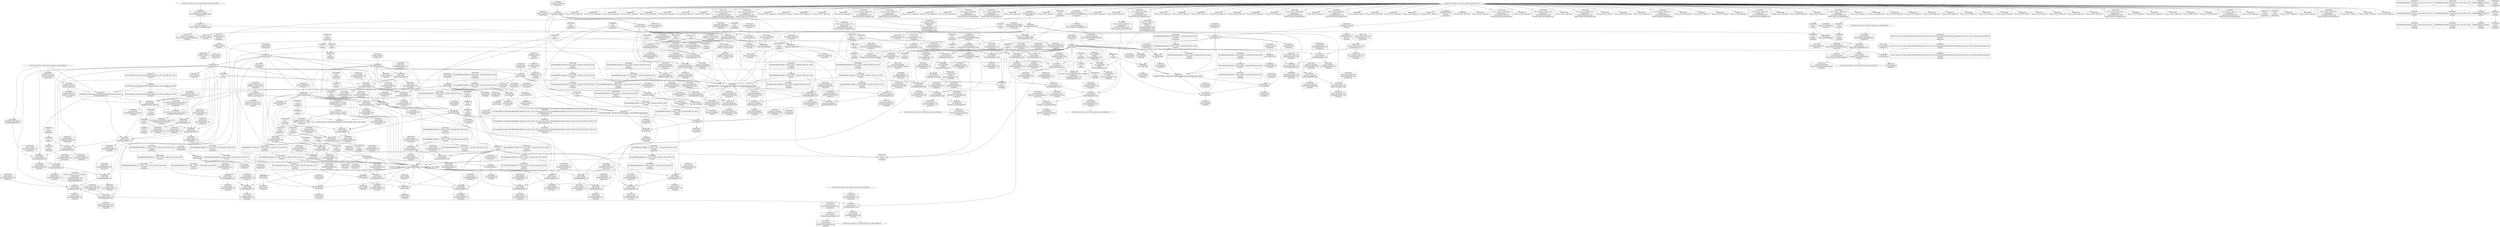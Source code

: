 digraph {
	CE0x5399dc0 [shape=record,shape=Mrecord,label="{CE0x5399dc0|80:_i32,_112:_i8*,_:_CRE_16,17_}"]
	CE0x539b7a0 [shape=record,shape=Mrecord,label="{CE0x539b7a0|i64*_getelementptr_inbounds_(_11_x_i64_,_11_x_i64_*___llvm_gcov_ctr125,_i64_0,_i64_6)|*Constant*}"]
	CE0x53794d0 [shape=record,shape=Mrecord,label="{CE0x53794d0|80:_i32,_112:_i8*,_:_CRE_128,136_|*MultipleSource*|security/selinux/hooks.c,5480|Function::selinux_sem_semop&Arg::sma::}"]
	CE0x53d28e0 [shape=record,shape=Mrecord,label="{CE0x53d28e0|i64_5|*Constant*|*SummSource*}"]
	CE0x53a05f0 [shape=record,shape=Mrecord,label="{CE0x53a05f0|80:_i32,_112:_i8*,_:_CRE_6,7_}"]
	CE0x53aed70 [shape=record,shape=Mrecord,label="{CE0x53aed70|%struct.task_struct*_(%struct.task_struct**)*_asm_movq_%gs:$_1:P_,$0_,_r,im,_dirflag_,_fpsr_,_flags_|*SummSource*}"]
	CE0x53a7420 [shape=record,shape=Mrecord,label="{CE0x53a7420|get_current:entry}"]
	CE0x5388e80 [shape=record,shape=Mrecord,label="{CE0x5388e80|80:_i32,_112:_i8*,_:_CRE_52,53_}"]
	CE0x5393340 [shape=record,shape=Mrecord,label="{CE0x5393340|ipc_has_perm:call|security/selinux/hooks.c,5129}"]
	CE0x53a9ad0 [shape=record,shape=Mrecord,label="{CE0x53a9ad0|current_sid:tmp21|security/selinux/hooks.c,218|*SummSink*}"]
	CE0x5384aa0 [shape=record,shape=Mrecord,label="{CE0x5384aa0|_call_void_mcount()_#3|*SummSource*}"]
	CE0x5396c00 [shape=record,shape=Mrecord,label="{CE0x5396c00|selinux_sem_semop:sem_perm|security/selinux/hooks.c,5480|*SummSource*}"]
	CE0x539ec50 [shape=record,shape=Mrecord,label="{CE0x539ec50|_ret_i32_%tmp24,_!dbg_!27742|security/selinux/hooks.c,220|*SummSink*}"]
	CE0x53a1d40 [shape=record,shape=Mrecord,label="{CE0x53a1d40|0:_i8,_8:_i32,_24:_%struct.selinux_audit_data*,_:_SCMRE_0,1_|*MultipleSource*|security/selinux/hooks.c, 5128|security/selinux/hooks.c,5133}"]
	CE0x53962d0 [shape=record,shape=Mrecord,label="{CE0x53962d0|80:_i32,_112:_i8*,_:_CRE_28,29_}"]
	CE0x53c0170 [shape=record,shape=Mrecord,label="{CE0x53c0170|current_sid:tmp11|security/selinux/hooks.c,218}"]
	CE0x536dbf0 [shape=record,shape=Mrecord,label="{CE0x536dbf0|ipc_has_perm:security|security/selinux/hooks.c,5131}"]
	CE0x5388c20 [shape=record,shape=Mrecord,label="{CE0x5388c20|80:_i32,_112:_i8*,_:_CRE_50,51_}"]
	CE0x53d0d80 [shape=record,shape=Mrecord,label="{CE0x53d0d80|current_sid:tmp6|security/selinux/hooks.c,218}"]
	CE0x5390d80 [shape=record,shape=Mrecord,label="{CE0x5390d80|i64_3|*Constant*|*SummSink*}"]
	"CONST[source:0(mediator),value:2(dynamic)][purpose:{subject}][SnkIdx:0]"
	CE0x5383eb0 [shape=record,shape=Mrecord,label="{CE0x5383eb0|80:_i32,_112:_i8*,_:_CRE_27,28_}"]
	CE0x5396530 [shape=record,shape=Mrecord,label="{CE0x5396530|80:_i32,_112:_i8*,_:_CRE_30,31_}"]
	CE0x53d2cf0 [shape=record,shape=Mrecord,label="{CE0x53d2cf0|current_sid:if.end|*SummSource*}"]
	CE0x5382350 [shape=record,shape=Mrecord,label="{CE0x5382350|selinux_sem_semop:tmp9|security/selinux/hooks.c,5478|*SummSink*}"]
	CE0x53a1830 [shape=record,shape=Mrecord,label="{CE0x53a1830|ipc_has_perm:type|security/selinux/hooks.c,5133}"]
	CE0x53c6130 [shape=record,shape=Mrecord,label="{CE0x53c6130|avc_has_perm:ssid|Function::avc_has_perm&Arg::ssid::|*SummSource*}"]
	CE0x536d0f0 [shape=record,shape=Mrecord,label="{CE0x536d0f0|current_sid:tmp5|security/selinux/hooks.c,218}"]
	CE0x53cf1c0 [shape=record,shape=Mrecord,label="{CE0x53cf1c0|i8*_getelementptr_inbounds_(_25_x_i8_,_25_x_i8_*_.str3,_i32_0,_i32_0)|*Constant*|*SummSource*}"]
	CE0x53a86c0 [shape=record,shape=Mrecord,label="{CE0x53a86c0|current_sid:tmp13|security/selinux/hooks.c,218}"]
	CE0x53c77c0 [shape=record,shape=Mrecord,label="{CE0x53c77c0|_ret_i32_%retval.0,_!dbg_!27728|security/selinux/avc.c,775|*SummSink*}"]
	CE0x53ea3d0 [shape=record,shape=Mrecord,label="{CE0x53ea3d0|i64*_getelementptr_inbounds_(_2_x_i64_,_2_x_i64_*___llvm_gcov_ctr98,_i64_0,_i64_0)|*Constant*}"]
	CE0x53aa040 [shape=record,shape=Mrecord,label="{CE0x53aa040|COLLAPSED:_CMRE:_elem_0::|security/selinux/hooks.c,218}"]
	CE0x539e5c0 [shape=record,shape=Mrecord,label="{CE0x539e5c0|ipc_has_perm:tmp3|*SummSource*}"]
	CE0x53c4d90 [shape=record,shape=Mrecord,label="{CE0x53c4d90|ipc_has_perm:tmp8|security/selinux/hooks.c,5136|*SummSink*}"]
	CE0x538ea50 [shape=record,shape=Mrecord,label="{CE0x538ea50|get_current:tmp2|*SummSink*}"]
	CE0x53cc3e0 [shape=record,shape=Mrecord,label="{CE0x53cc3e0|current_sid:tmp8|security/selinux/hooks.c,218}"]
	CE0x53aafe0 [shape=record,shape=Mrecord,label="{CE0x53aafe0|get_current:tmp1|*SummSource*}"]
	CE0x53d2b50 [shape=record,shape=Mrecord,label="{CE0x53d2b50|current_sid:tmp9|security/selinux/hooks.c,218|*SummSource*}"]
	CE0x5399ef0 [shape=record,shape=Mrecord,label="{CE0x5399ef0|80:_i32,_112:_i8*,_:_CRE_17,18_}"]
	CE0x53903f0 [shape=record,shape=Mrecord,label="{CE0x53903f0|current_sid:tmp8|security/selinux/hooks.c,218|*SummSink*}"]
	CE0x538ef10 [shape=record,shape=Mrecord,label="{CE0x538ef10|current_sid:tmp|*SummSink*}"]
	CE0x537a520 [shape=record,shape=Mrecord,label="{CE0x537a520|GLOBAL:ipc_has_perm|*Constant*}"]
	CE0x53a8730 [shape=record,shape=Mrecord,label="{CE0x53a8730|current_sid:tmp13|security/selinux/hooks.c,218|*SummSource*}"]
	CE0x53a0390 [shape=record,shape=Mrecord,label="{CE0x53a0390|80:_i32,_112:_i8*,_:_CRE_4,5_}"]
	CE0x53af350 [shape=record,shape=Mrecord,label="{CE0x53af350|i64*_getelementptr_inbounds_(_6_x_i64_,_6_x_i64_*___llvm_gcov_ctr323,_i64_0,_i64_0)|*Constant*|*SummSink*}"]
	CE0x537b1a0 [shape=record,shape=Mrecord,label="{CE0x537b1a0|i64*_getelementptr_inbounds_(_2_x_i64_,_2_x_i64_*___llvm_gcov_ctr294,_i64_0,_i64_0)|*Constant*|*SummSink*}"]
	CE0x538ad30 [shape=record,shape=Mrecord,label="{CE0x538ad30|current_sid:land.lhs.true2}"]
	CE0x53a75f0 [shape=record,shape=Mrecord,label="{CE0x53a75f0|get_current:entry|*SummSink*}"]
	CE0x5396400 [shape=record,shape=Mrecord,label="{CE0x5396400|80:_i32,_112:_i8*,_:_CRE_29,30_}"]
	CE0x539d3f0 [shape=record,shape=Mrecord,label="{CE0x539d3f0|80:_i32,_112:_i8*,_:_CRE_0,1_}"]
	CE0x539b380 [shape=record,shape=Mrecord,label="{CE0x539b380|current_sid:tmp12|security/selinux/hooks.c,218}"]
	CE0x5391140 [shape=record,shape=Mrecord,label="{CE0x5391140|ipc_has_perm:ad|security/selinux/hooks.c, 5128|*SummSource*}"]
	CE0x53a57a0 [shape=record,shape=Mrecord,label="{CE0x53a57a0|ipc_has_perm:tmp2}"]
	CE0x536d8f0 [shape=record,shape=Mrecord,label="{CE0x536d8f0|i64*_getelementptr_inbounds_(_11_x_i64_,_11_x_i64_*___llvm_gcov_ctr125,_i64_0,_i64_8)|*Constant*|*SummSource*}"]
	CE0x5374ed0 [shape=record,shape=Mrecord,label="{CE0x5374ed0|selinux_sem_semop:tmp6|security/selinux/hooks.c,5476|*SummSink*}"]
	CE0x539b250 [shape=record,shape=Mrecord,label="{CE0x539b250|current_sid:tmp11|security/selinux/hooks.c,218|*SummSink*}"]
	CE0x538ac20 [shape=record,shape=Mrecord,label="{CE0x538ac20|current_sid:land.lhs.true|*SummSource*}"]
	CE0x538e390 [shape=record,shape=Mrecord,label="{CE0x538e390|_ret_i32_%call2,_!dbg_!27728|security/selinux/hooks.c,5136|*SummSink*}"]
	CE0x53a8fb0 [shape=record,shape=Mrecord,label="{CE0x53a8fb0|i32_78|*Constant*}"]
	CE0x53bfec0 [shape=record,shape=Mrecord,label="{CE0x53bfec0|current_sid:tmp10|security/selinux/hooks.c,218|*SummSource*}"]
	CE0x53d4390 [shape=record,shape=Mrecord,label="{CE0x53d4390|_call_void_lockdep_rcu_suspicious(i8*_getelementptr_inbounds_(_25_x_i8_,_25_x_i8_*_.str3,_i32_0,_i32_0),_i32_218,_i8*_getelementptr_inbounds_(_45_x_i8_,_45_x_i8_*_.str12,_i32_0,_i32_0))_#10,_!dbg_!27727|security/selinux/hooks.c,218|*SummSource*}"]
	CE0x53aa2c0 [shape=record,shape=Mrecord,label="{CE0x53aa2c0|current_sid:security|security/selinux/hooks.c,218|*SummSink*}"]
	CE0x539e4c0 [shape=record,shape=Mrecord,label="{CE0x539e4c0|ipc_has_perm:tmp3}"]
	CE0x53d27d0 [shape=record,shape=Mrecord,label="{CE0x53d27d0|current_sid:tmp10|security/selinux/hooks.c,218}"]
	CE0x53d35c0 [shape=record,shape=Mrecord,label="{CE0x53d35c0|i1_true|*Constant*}"]
	CE0x53aca50 [shape=record,shape=Mrecord,label="{CE0x53aca50|i64*_getelementptr_inbounds_(_2_x_i64_,_2_x_i64_*___llvm_gcov_ctr98,_i64_0,_i64_0)|*Constant*|*SummSource*}"]
	CE0x53a4d40 [shape=record,shape=Mrecord,label="{CE0x53a4d40|current_sid:entry}"]
	CE0x539c8a0 [shape=record,shape=Mrecord,label="{CE0x539c8a0|i64*_getelementptr_inbounds_(_6_x_i64_,_6_x_i64_*___llvm_gcov_ctr323,_i64_0,_i64_3)|*Constant*|*SummSink*}"]
	CE0x5374ce0 [shape=record,shape=Mrecord,label="{CE0x5374ce0|selinux_sem_semop:tmp6|security/selinux/hooks.c,5476|*SummSource*}"]
	CE0x539e960 [shape=record,shape=Mrecord,label="{CE0x539e960|current_sid:entry|*SummSink*}"]
	CE0x53d3bb0 [shape=record,shape=Mrecord,label="{CE0x53d3bb0|i8_1|*Constant*}"]
	CE0x53aebd0 [shape=record,shape=Mrecord,label="{CE0x53aebd0|%struct.task_struct*_(%struct.task_struct**)*_asm_movq_%gs:$_1:P_,$0_,_r,im,_dirflag_,_fpsr_,_flags_}"]
	CE0x540f830 [shape=record,shape=Mrecord,label="{CE0x540f830|i64*_getelementptr_inbounds_(_2_x_i64_,_2_x_i64_*___llvm_gcov_ctr98,_i64_0,_i64_1)|*Constant*|*SummSink*}"]
	CE0x539d750 [shape=record,shape=Mrecord,label="{CE0x539d750|80:_i32,_112:_i8*,_:_CRE_1,2_}"]
	CE0x538fe30 [shape=record,shape=Mrecord,label="{CE0x538fe30|current_sid:if.then|*SummSink*}"]
	CE0x53863c0 [shape=record,shape=Mrecord,label="{CE0x53863c0|i64*_getelementptr_inbounds_(_2_x_i64_,_2_x_i64_*___llvm_gcov_ctr98,_i64_0,_i64_1)|*Constant*}"]
	CE0x5387420 [shape=record,shape=Mrecord,label="{CE0x5387420|i64_0|*Constant*|*SummSource*}"]
	CE0x53a7110 [shape=record,shape=Mrecord,label="{CE0x53a7110|GLOBAL:get_current|*Constant*|*SummSource*}"]
	CE0x53c2e50 [shape=record,shape=Mrecord,label="{CE0x53c2e50|ipc_has_perm:u|security/selinux/hooks.c,5134|*SummSource*}"]
	CE0x5396ad0 [shape=record,shape=Mrecord,label="{CE0x5396ad0|selinux_sem_semop:sem_perm|security/selinux/hooks.c,5480}"]
	CE0x53a99e0 [shape=record,shape=Mrecord,label="{CE0x53a99e0|i32_22|*Constant*}"]
	CE0x536dd20 [shape=record,shape=Mrecord,label="{CE0x536dd20|ipc_has_perm:tmp4|*LoadInst*|security/selinux/hooks.c,5131}"]
	CE0x53955e0 [shape=record,shape=Mrecord,label="{CE0x53955e0|80:_i32,_112:_i8*,_:_CRE_57,58_}"]
	CE0x53c47d0 [shape=record,shape=Mrecord,label="{CE0x53c47d0|ipc_has_perm:sclass|security/selinux/hooks.c,5136|*SummSource*}"]
	CE0x53d15a0 [shape=record,shape=Mrecord,label="{CE0x53d15a0|current_sid:tmp18|security/selinux/hooks.c,218|*SummSink*}"]
	CE0x538ac90 [shape=record,shape=Mrecord,label="{CE0x538ac90|current_sid:land.lhs.true|*SummSink*}"]
	CE0x53905a0 [shape=record,shape=Mrecord,label="{CE0x53905a0|current_sid:tobool1|security/selinux/hooks.c,218|*SummSource*}"]
	CE0x5394540 [shape=record,shape=Mrecord,label="{CE0x5394540|GLOBAL:current_sid.__warned|Global_var:current_sid.__warned|*SummSource*}"]
	CE0x53c7330 [shape=record,shape=Mrecord,label="{CE0x53c7330|avc_has_perm:auditdata|Function::avc_has_perm&Arg::auditdata::|*SummSource*}"]
	CE0x53cef70 [shape=record,shape=Mrecord,label="{CE0x53cef70|i8*_getelementptr_inbounds_(_25_x_i8_,_25_x_i8_*_.str3,_i32_0,_i32_0)|*Constant*}"]
	CE0x538e9e0 [shape=record,shape=Mrecord,label="{CE0x538e9e0|get_current:tmp2|*SummSource*}"]
	CE0x537e3a0 [shape=record,shape=Mrecord,label="{CE0x537e3a0|80:_i32,_112:_i8*,_:_CRE_13,14_}"]
	CE0x5387600 [shape=record,shape=Mrecord,label="{CE0x5387600|80:_i32,_112:_i8*,_:_CRE_34,35_}"]
	CE0x53769d0 [shape=record,shape=Mrecord,label="{CE0x53769d0|i64*_getelementptr_inbounds_(_6_x_i64_,_6_x_i64_*___llvm_gcov_ctr323,_i64_0,_i64_0)|*Constant*|*SummSource*}"]
	CE0x539e270 [shape=record,shape=Mrecord,label="{CE0x539e270|selinux_sem_semop:tmp11|security/selinux/hooks.c,5480|*SummSource*}"]
	CE0x53a49e0 [shape=record,shape=Mrecord,label="{CE0x53a49e0|GLOBAL:current_sid|*Constant*}"]
	CE0x537a350 [shape=record,shape=Mrecord,label="{CE0x537a350|80:_i32,_112:_i8*,_:_CRE_188,192_|*MultipleSource*|security/selinux/hooks.c,5480|Function::selinux_sem_semop&Arg::sma::}"]
	CE0x53a7a60 [shape=record,shape=Mrecord,label="{CE0x53a7a60|i32_10|*Constant*|*SummSource*}"]
	CE0x53d02b0 [shape=record,shape=Mrecord,label="{CE0x53d02b0|current_sid:land.lhs.true2|*SummSource*}"]
	CE0x539f920 [shape=record,shape=Mrecord,label="{CE0x539f920|80:_i32,_112:_i8*,_:_CRE_69,70_}"]
	CE0x5386330 [shape=record,shape=Mrecord,label="{CE0x5386330|selinux_sem_semop:tmp1|*SummSink*}"]
	CE0x5387360 [shape=record,shape=Mrecord,label="{CE0x5387360|selinux_sem_semop:tmp2|security/selinux/hooks.c,5475|*SummSink*}"]
	CE0x53ab400 [shape=record,shape=Mrecord,label="{CE0x53ab400|current_sid:sid|security/selinux/hooks.c,220}"]
	CE0x53917f0 [shape=record,shape=Mrecord,label="{CE0x53917f0|get_current:tmp3|*SummSink*}"]
	CE0x5383b20 [shape=record,shape=Mrecord,label="{CE0x5383b20|80:_i32,_112:_i8*,_:_CRE_24,25_}"]
	CE0x539e0a0 [shape=record,shape=Mrecord,label="{CE0x539e0a0|selinux_sem_semop:sma|Function::selinux_sem_semop&Arg::sma::}"]
	CE0x5387990 [shape=record,shape=Mrecord,label="{CE0x5387990|80:_i32,_112:_i8*,_:_CRE_37,38_}"]
	CE0x538dd50 [shape=record,shape=Mrecord,label="{CE0x538dd50|ipc_has_perm:perms|Function::ipc_has_perm&Arg::perms::|*SummSource*}"]
	CE0x53a6bc0 [shape=record,shape=Mrecord,label="{CE0x53a6bc0|current_sid:call4|security/selinux/hooks.c,218|*SummSource*}"]
	CE0x539ed60 [shape=record,shape=Mrecord,label="{CE0x539ed60|ipc_has_perm:security|security/selinux/hooks.c,5131|*SummSource*}"]
	CE0x538a000 [shape=record,shape=Mrecord,label="{CE0x538a000|ipc_has_perm:key|security/selinux/hooks.c,5134}"]
	CE0x5378d60 [shape=record,shape=Mrecord,label="{CE0x5378d60|selinux_sem_semop:tobool|security/selinux/hooks.c,5475|*SummSource*}"]
	CE0x537b350 [shape=record,shape=Mrecord,label="{CE0x537b350|COLLAPSED:_GCMRE___llvm_gcov_ctr294_internal_global_2_x_i64_zeroinitializer:_elem_0:default:}"]
	CE0x53c9130 [shape=record,shape=Mrecord,label="{CE0x53c9130|current_sid:bb|*SummSource*}"]
	CE0x5388080 [shape=record,shape=Mrecord,label="{CE0x5388080|80:_i32,_112:_i8*,_:_CRE_2,3_}"]
	CE0x538c8f0 [shape=record,shape=Mrecord,label="{CE0x538c8f0|80:_i32,_112:_i8*,_:_CRE_47,48_}"]
	CE0x4c480f0 [shape=record,shape=Mrecord,label="{CE0x4c480f0|selinux_sem_semop:tmp4|security/selinux/hooks.c,5475}"]
	CE0x5390c70 [shape=record,shape=Mrecord,label="{CE0x5390c70|i64_0|*Constant*}"]
	CE0x536d300 [shape=record,shape=Mrecord,label="{CE0x536d300|GLOBAL:__llvm_gcov_ctr125|Global_var:__llvm_gcov_ctr125}"]
	CE0x53991f0 [shape=record,shape=Mrecord,label="{CE0x53991f0|i64*_getelementptr_inbounds_(_6_x_i64_,_6_x_i64_*___llvm_gcov_ctr323,_i64_0,_i64_4)|*Constant*|*SummSink*}"]
	CE0x53c6f10 [shape=record,shape=Mrecord,label="{CE0x53c6f10|avc_has_perm:requested|Function::avc_has_perm&Arg::requested::|*SummSource*}"]
	CE0x53a9220 [shape=record,shape=Mrecord,label="{CE0x53a9220|COLLAPSED:_GCMRE_current_task_external_global_%struct.task_struct*:_elem_0::|security/selinux/hooks.c,218}"]
	CE0x53a4ae0 [shape=record,shape=Mrecord,label="{CE0x53a4ae0|GLOBAL:current_sid|*Constant*|*SummSource*}"]
	CE0x5398690 [shape=record,shape=Mrecord,label="{CE0x5398690|selinux_sem_semop:tmp10|security/selinux/hooks.c,5480|*SummSink*}"]
	CE0x53c82f0 [shape=record,shape=Mrecord,label="{CE0x53c82f0|GLOBAL:current_sid.__warned|Global_var:current_sid.__warned}"]
	CE0x53c6610 [shape=record,shape=Mrecord,label="{CE0x53c6610|avc_has_perm:tsid|Function::avc_has_perm&Arg::tsid::|*SummSink*}"]
	CE0x539fcb0 [shape=record,shape=Mrecord,label="{CE0x539fcb0|80:_i32,_112:_i8*,_:_CRE_72,73_|*MultipleSource*|security/selinux/hooks.c,5480|Function::selinux_sem_semop&Arg::sma::}"]
	CE0x539f330 [shape=record,shape=Mrecord,label="{CE0x539f330|80:_i32,_112:_i8*,_:_CRE_64,65_}"]
	CE0x53aeed0 [shape=record,shape=Mrecord,label="{CE0x53aeed0|ipc_has_perm:tmp1|*SummSink*}"]
	CE0x539f590 [shape=record,shape=Mrecord,label="{CE0x539f590|80:_i32,_112:_i8*,_:_CRE_66,67_}"]
	CE0x5391c30 [shape=record,shape=Mrecord,label="{CE0x5391c30|current_sid:tobool|security/selinux/hooks.c,218|*SummSource*}"]
	CE0x5389940 [shape=record,shape=Mrecord,label="{CE0x5389940|current_sid:call|security/selinux/hooks.c,218}"]
	"CONST[source:2(external),value:2(dynamic)][purpose:{subject}][SrcIdx:4]"
	CE0x53d1700 [shape=record,shape=Mrecord,label="{CE0x53d1700|current_sid:tmp19|security/selinux/hooks.c,218}"]
	CE0x537edd0 [shape=record,shape=Mrecord,label="{CE0x537edd0|_call_void_mcount()_#3}"]
	CE0x5383d80 [shape=record,shape=Mrecord,label="{CE0x5383d80|80:_i32,_112:_i8*,_:_CRE_26,27_}"]
	CE0x538b6d0 [shape=record,shape=Mrecord,label="{CE0x538b6d0|80:_i32,_112:_i8*,_:_CRE_100,102_|*MultipleSource*|security/selinux/hooks.c,5480|Function::selinux_sem_semop&Arg::sma::}"]
	"CONST[source:0(mediator),value:2(dynamic)][purpose:{object}][SnkIdx:1]"
	CE0x53cb240 [shape=record,shape=Mrecord,label="{CE0x53cb240|current_sid:tmp2}"]
	CE0x53c72c0 [shape=record,shape=Mrecord,label="{CE0x53c72c0|avc_has_perm:auditdata|Function::avc_has_perm&Arg::auditdata::}"]
	CE0x53a9730 [shape=record,shape=Mrecord,label="{CE0x53a9730|current_sid:tmp21|security/selinux/hooks.c,218}"]
	CE0x70fd9b0 [shape=record,shape=Mrecord,label="{CE0x70fd9b0|i64*_getelementptr_inbounds_(_6_x_i64_,_6_x_i64_*___llvm_gcov_ctr323,_i64_0,_i64_5)|*Constant*|*SummSource*}"]
	CE0x5382e90 [shape=record,shape=Mrecord,label="{CE0x5382e90|i64*_getelementptr_inbounds_(_2_x_i64_,_2_x_i64_*___llvm_gcov_ctr294,_i64_0,_i64_0)|*Constant*}"]
	CE0x539ebb0 [shape=record,shape=Mrecord,label="{CE0x539ebb0|_ret_i32_%tmp24,_!dbg_!27742|security/selinux/hooks.c,220|*SummSource*}"]
	CE0x53abbf0 [shape=record,shape=Mrecord,label="{CE0x53abbf0|get_current:bb}"]
	CE0x53c3a00 [shape=record,shape=Mrecord,label="{CE0x53c3a00|ipc_has_perm:sid1|security/selinux/hooks.c,5136|*SummSink*}"]
	CE0x539fa50 [shape=record,shape=Mrecord,label="{CE0x539fa50|80:_i32,_112:_i8*,_:_CRE_70,71_}"]
	CE0x53760e0 [shape=record,shape=Mrecord,label="{CE0x53760e0|selinux_sem_semop:if.else}"]
	CE0x539e3e0 [shape=record,shape=Mrecord,label="{CE0x539e3e0|selinux_sem_semop:tmp11|security/selinux/hooks.c,5480|*SummSink*}"]
	CE0x539e110 [shape=record,shape=Mrecord,label="{CE0x539e110|selinux_sem_semop:tmp11|security/selinux/hooks.c,5480}"]
	CE0x53c64e0 [shape=record,shape=Mrecord,label="{CE0x53c64e0|avc_has_perm:tsid|Function::avc_has_perm&Arg::tsid::|*SummSource*}"]
	CE0x53ca1f0 [shape=record,shape=Mrecord,label="{CE0x53ca1f0|i8*_getelementptr_inbounds_(_45_x_i8_,_45_x_i8_*_.str12,_i32_0,_i32_0)|*Constant*|*SummSource*}"]
	CE0x5387730 [shape=record,shape=Mrecord,label="{CE0x5387730|80:_i32,_112:_i8*,_:_CRE_35,36_}"]
	CE0x53d2590 [shape=record,shape=Mrecord,label="{CE0x53d2590|current_sid:if.end|*SummSink*}"]
	CE0x536d3e0 [shape=record,shape=Mrecord,label="{CE0x536d3e0|i1_true|*Constant*|*SummSource*}"]
	CE0x5382850 [shape=record,shape=Mrecord,label="{CE0x5382850|_call_void_mcount()_#3|*SummSource*}"]
	CE0x5396ed0 [shape=record,shape=Mrecord,label="{CE0x5396ed0|i64*_getelementptr_inbounds_(_6_x_i64_,_6_x_i64_*___llvm_gcov_ctr323,_i64_0,_i64_5)|*Constant*|*SummSink*}"]
	CE0x539df30 [shape=record,shape=Mrecord,label="{CE0x539df30|selinux_sem_semop:tmp8|security/selinux/hooks.c,5478|*SummSink*}"]
	CE0x538eb80 [shape=record,shape=Mrecord,label="{CE0x538eb80|i64*_getelementptr_inbounds_(_2_x_i64_,_2_x_i64_*___llvm_gcov_ctr294,_i64_0,_i64_1)|*Constant*|*SummSource*}"]
	CE0x5387860 [shape=record,shape=Mrecord,label="{CE0x5387860|80:_i32,_112:_i8*,_:_CRE_36,37_}"]
	CE0x53c4ea0 [shape=record,shape=Mrecord,label="{CE0x53c4ea0|ipc_has_perm:call2|security/selinux/hooks.c,5136}"]
	CE0x53d1dd0 [shape=record,shape=Mrecord,label="{CE0x53d1dd0|i64*_getelementptr_inbounds_(_11_x_i64_,_11_x_i64_*___llvm_gcov_ctr125,_i64_0,_i64_10)|*Constant*|*SummSource*}"]
	CE0x5383c50 [shape=record,shape=Mrecord,label="{CE0x5383c50|80:_i32,_112:_i8*,_:_CRE_25,26_}"]
	CE0x538e970 [shape=record,shape=Mrecord,label="{CE0x538e970|get_current:tmp2}"]
	CE0x53c88d0 [shape=record,shape=Mrecord,label="{CE0x53c88d0|GLOBAL:__llvm_gcov_ctr125|Global_var:__llvm_gcov_ctr125|*SummSink*}"]
	CE0x53a7ec0 [shape=record,shape=Mrecord,label="{CE0x53a7ec0|current_sid:tobool|security/selinux/hooks.c,218}"]
	CE0x53a9e50 [shape=record,shape=Mrecord,label="{CE0x53a9e50|i32_22|*Constant*|*SummSink*}"]
	CE0x53d3310 [shape=record,shape=Mrecord,label="{CE0x53d3310|current_sid:tmp14|security/selinux/hooks.c,218|*SummSource*}"]
	CE0x5395840 [shape=record,shape=Mrecord,label="{CE0x5395840|80:_i32,_112:_i8*,_:_CRE_59,60_}"]
	CE0x53890e0 [shape=record,shape=Mrecord,label="{CE0x53890e0|80:_i32,_112:_i8*,_:_CRE_54,55_}"]
	CE0x53d2620 [shape=record,shape=Mrecord,label="{CE0x53d2620|current_sid:do.body}"]
	CE0x5386730 [shape=record,shape=Mrecord,label="{CE0x5386730|selinux_sem_semop:if.end|*SummSink*}"]
	CE0x53c55a0 [shape=record,shape=Mrecord,label="{CE0x53c55a0|i32_(i32,_i32,_i16,_i32,_%struct.common_audit_data*)*_bitcast_(i32_(i32,_i32,_i16,_i32,_%struct.common_audit_data.495*)*_avc_has_perm_to_i32_(i32,_i32,_i16,_i32,_%struct.common_audit_data*)*)|*Constant*|*SummSource*}"]
	CE0x538e500 [shape=record,shape=Mrecord,label="{CE0x538e500|ipc_has_perm:bb|*SummSink*}"]
	CE0x53da1f0 [shape=record,shape=Mrecord,label="{CE0x53da1f0|current_sid:tmp17|security/selinux/hooks.c,218|*SummSink*}"]
	CE0x539f6c0 [shape=record,shape=Mrecord,label="{CE0x539f6c0|80:_i32,_112:_i8*,_:_CRE_67,68_}"]
	CE0x53cf550 [shape=record,shape=Mrecord,label="{CE0x53cf550|GLOBAL:lockdep_rcu_suspicious|*Constant*|*SummSink*}"]
	CE0x53d9dc0 [shape=record,shape=Mrecord,label="{CE0x53d9dc0|current_sid:tmp17|security/selinux/hooks.c,218}"]
	CE0x5395d00 [shape=record,shape=Mrecord,label="{CE0x5395d00|80:_i32,_112:_i8*,_:_CRE_63,64_}"]
	CE0x5387bf0 [shape=record,shape=Mrecord,label="{CE0x5387bf0|80:_i32,_112:_i8*,_:_CRE_39,40_}"]
	CE0x53c6bc0 [shape=record,shape=Mrecord,label="{CE0x53c6bc0|_ret_i32_%retval.0,_!dbg_!27728|security/selinux/avc.c,775}"]
	CE0x53c44f0 [shape=record,shape=Mrecord,label="{CE0x53c44f0|ipc_has_perm:tmp7|security/selinux/hooks.c,5136|*SummSource*}"]
	CE0x53d0560 [shape=record,shape=Mrecord,label="{CE0x53d0560|i64*_getelementptr_inbounds_(_11_x_i64_,_11_x_i64_*___llvm_gcov_ctr125,_i64_0,_i64_0)|*Constant*|*SummSink*}"]
	CE0x53c79a0 [shape=record,shape=Mrecord,label="{CE0x53c79a0|current_sid:if.end}"]
	CE0x538c1d0 [shape=record,shape=Mrecord,label="{CE0x538c1d0|80:_i32,_112:_i8*,_:_CRE_41,42_}"]
	CE0x538fdc0 [shape=record,shape=Mrecord,label="{CE0x538fdc0|current_sid:if.then|*SummSource*}"]
	CE0x5388470 [shape=record,shape=Mrecord,label="{CE0x5388470|80:_i32,_112:_i8*,_:_CRE_3,4_}"]
	CE0x5379230 [shape=record,shape=Mrecord,label="{CE0x5379230|selinux_sem_semop:tmp|*SummSink*}"]
	CE0x53a5810 [shape=record,shape=Mrecord,label="{CE0x53a5810|current_sid:tmp3}"]
	"CONST[source:0(mediator),value:2(dynamic)][purpose:{subject}][SrcIdx:5]"
	CE0x53c62e0 [shape=record,shape=Mrecord,label="{CE0x53c62e0|avc_has_perm:tsid|Function::avc_has_perm&Arg::tsid::}"]
	CE0x53c46d0 [shape=record,shape=Mrecord,label="{CE0x53c46d0|ipc_has_perm:tmp7|security/selinux/hooks.c,5136|*SummSink*}"]
	CE0x53c6e30 [shape=record,shape=Mrecord,label="{CE0x53c6e30|avc_has_perm:requested|Function::avc_has_perm&Arg::requested::}"]
	CE0x5379a10 [shape=record,shape=Mrecord,label="{CE0x5379a10|80:_i32,_112:_i8*,_:_CRE_152,160_|*MultipleSource*|security/selinux/hooks.c,5480|Function::selinux_sem_semop&Arg::sma::}"]
	CE0x53d54f0 [shape=record,shape=Mrecord,label="{CE0x53d54f0|current_sid:tmp16|security/selinux/hooks.c,218}"]
	CE0x538b130 [shape=record,shape=Mrecord,label="{CE0x538b130|80:_i32,_112:_i8*,_:_CRE_88,92_|*MultipleSource*|security/selinux/hooks.c,5480|Function::selinux_sem_semop&Arg::sma::}"]
	CE0x538fed0 [shape=record,shape=Mrecord,label="{CE0x538fed0|i64*_getelementptr_inbounds_(_11_x_i64_,_11_x_i64_*___llvm_gcov_ctr125,_i64_0,_i64_0)|*Constant*}"]
	CE0x53a19b0 [shape=record,shape=Mrecord,label="{CE0x53a19b0|ipc_has_perm:type|security/selinux/hooks.c,5133|*SummSource*}"]
	CE0x53946c0 [shape=record,shape=Mrecord,label="{CE0x53946c0|GLOBAL:current_sid.__warned|Global_var:current_sid.__warned|*SummSink*}"]
	CE0x53caa60 [shape=record,shape=Mrecord,label="{CE0x53caa60|i64_4|*Constant*}"]
	CE0x53e61f0 [shape=record,shape=Mrecord,label="{CE0x53e61f0|get_current:tmp4|./arch/x86/include/asm/current.h,14|*SummSink*}"]
	CE0x53c98c0 [shape=record,shape=Mrecord,label="{CE0x53c98c0|i32_218|*Constant*}"]
	CE0x53c3e60 [shape=record,shape=Mrecord,label="{CE0x53c3e60|0:_i16,_4:_i32,_:_CRE_0,2_|*MultipleSource*|*LoadInst*|security/selinux/hooks.c,5131|security/selinux/hooks.c,5131|security/selinux/hooks.c,5136}"]
	CE0x53cf900 [shape=record,shape=Mrecord,label="{CE0x53cf900|current_sid:do.body|*SummSource*}"]
	"CONST[source:1(input),value:2(dynamic)][purpose:{object}][SrcIdx:1]"
	CE0x53c5080 [shape=record,shape=Mrecord,label="{CE0x53c5080|ipc_has_perm:call2|security/selinux/hooks.c,5136|*SummSource*}"]
	CE0x539f7f0 [shape=record,shape=Mrecord,label="{CE0x539f7f0|80:_i32,_112:_i8*,_:_CRE_68,69_}"]
	CE0x53c4c60 [shape=record,shape=Mrecord,label="{CE0x53c4c60|ipc_has_perm:tmp8|security/selinux/hooks.c,5136|*SummSource*}"]
	CE0x5391960 [shape=record,shape=Mrecord,label="{CE0x5391960|ipc_has_perm:tmp2|*SummSource*}"]
	CE0x53d9d50 [shape=record,shape=Mrecord,label="{CE0x53d9d50|i64*_getelementptr_inbounds_(_11_x_i64_,_11_x_i64_*___llvm_gcov_ctr125,_i64_0,_i64_9)|*Constant*|*SummSink*}"]
	CE0x53757d0 [shape=record,shape=Mrecord,label="{CE0x53757d0|selinux_sem_semop:bb|*SummSink*}"]
	CE0x538ba70 [shape=record,shape=Mrecord,label="{CE0x538ba70|80:_i32,_112:_i8*,_:_CRE_112,120_|*MultipleSource*|security/selinux/hooks.c,5480|Function::selinux_sem_semop&Arg::sma::}"]
	CE0x5383220 [shape=record,shape=Mrecord,label="{CE0x5383220|current_sid:tmp8|security/selinux/hooks.c,218|*SummSource*}"]
	CE0x53a8050 [shape=record,shape=Mrecord,label="{CE0x53a8050|i64*_getelementptr_inbounds_(_11_x_i64_,_11_x_i64_*___llvm_gcov_ctr125,_i64_0,_i64_6)|*Constant*|*SummSource*}"]
	CE0x53da5f0 [shape=record,shape=Mrecord,label="{CE0x53da5f0|current_sid:tmp18|security/selinux/hooks.c,218|*SummSource*}"]
	CE0x539cc00 [shape=record,shape=Mrecord,label="{CE0x539cc00|selinux_sem_semop:sem_perm|security/selinux/hooks.c,5480|*SummSink*}"]
	CE0x53a04c0 [shape=record,shape=Mrecord,label="{CE0x53a04c0|80:_i32,_112:_i8*,_:_CRE_5,6_}"]
	CE0x5378960 [shape=record,shape=Mrecord,label="{CE0x5378960|_call_void_mcount()_#3|*SummSink*}"]
	CE0x5398480 [shape=record,shape=Mrecord,label="{CE0x5398480|selinux_sem_semop:tmp10|security/selinux/hooks.c,5480|*SummSource*}"]
	CE0x53a1260 [shape=record,shape=Mrecord,label="{CE0x53a1260|ipc_has_perm:tmp5|security/selinux/hooks.c,5131|*SummSource*}"]
	CE0x53ac920 [shape=record,shape=Mrecord,label="{CE0x53ac920|get_current:bb|*SummSink*}"]
	CE0x5399b60 [shape=record,shape=Mrecord,label="{CE0x5399b60|80:_i32,_112:_i8*,_:_CRE_14,15_}"]
	CE0x5390010 [shape=record,shape=Mrecord,label="{CE0x5390010|i64*_getelementptr_inbounds_(_11_x_i64_,_11_x_i64_*___llvm_gcov_ctr125,_i64_0,_i64_0)|*Constant*|*SummSource*}"]
	CE0x5397130 [shape=record,shape=Mrecord,label="{CE0x5397130|selinux_sem_semop:tmp10|security/selinux/hooks.c,5480}"]
	CE0x5396660 [shape=record,shape=Mrecord,label="{CE0x5396660|80:_i32,_112:_i8*,_:_CRE_31,32_}"]
	CE0x53954b0 [shape=record,shape=Mrecord,label="{CE0x53954b0|80:_i32,_112:_i8*,_:_CRE_56,57_}"]
	CE0x5383390 [shape=record,shape=Mrecord,label="{CE0x5383390|current_sid:tobool1|security/selinux/hooks.c,218}"]
	CE0x53a5b80 [shape=record,shape=Mrecord,label="{CE0x53a5b80|_call_void_mcount()_#3}"]
	CE0x53d06c0 [shape=record,shape=Mrecord,label="{CE0x53d06c0|COLLAPSED:_GCMRE___llvm_gcov_ctr125_internal_global_11_x_i64_zeroinitializer:_elem_0:default:}"]
	CE0x53c7480 [shape=record,shape=Mrecord,label="{CE0x53c7480|avc_has_perm:auditdata|Function::avc_has_perm&Arg::auditdata::|*SummSink*}"]
	CE0x53d1b80 [shape=record,shape=Mrecord,label="{CE0x53d1b80|current_sid:tmp19|security/selinux/hooks.c,218|*SummSource*}"]
	CE0x53cf3b0 [shape=record,shape=Mrecord,label="{CE0x53cf3b0|GLOBAL:lockdep_rcu_suspicious|*Constant*}"]
	CE0x5384860 [shape=record,shape=Mrecord,label="{CE0x5384860|ipc_has_perm:tmp4|*LoadInst*|security/selinux/hooks.c,5131|*SummSource*}"]
	CE0x537dd60 [shape=record,shape=Mrecord,label="{CE0x537dd60|selinux_sem_semop:tmp1|*SummSource*}"]
	CE0x53a91b0 [shape=record,shape=Mrecord,label="{CE0x53a91b0|current_sid:cred|security/selinux/hooks.c,218}"]
	CE0x53919d0 [shape=record,shape=Mrecord,label="{CE0x53919d0|ipc_has_perm:tmp2|*SummSink*}"]
	CE0x5379870 [shape=record,shape=Mrecord,label="{CE0x5379870|80:_i32,_112:_i8*,_:_CRE_144,152_|*MultipleSource*|security/selinux/hooks.c,5480|Function::selinux_sem_semop&Arg::sma::}"]
	CE0x53821e0 [shape=record,shape=Mrecord,label="{CE0x53821e0|selinux_sem_semop:tmp9|security/selinux/hooks.c,5478|*SummSource*}"]
	CE0x53c9bd0 [shape=record,shape=Mrecord,label="{CE0x53c9bd0|i8*_getelementptr_inbounds_(_45_x_i8_,_45_x_i8_*_.str12,_i32_0,_i32_0)|*Constant*}"]
	CE0x53931a0 [shape=record,shape=Mrecord,label="{CE0x53931a0|_call_void_mcount()_#3|*SummSource*}"]
	CE0x53ab960 [shape=record,shape=Mrecord,label="{CE0x53ab960|0:_i32,_4:_i32,_8:_i32,_12:_i32,_:_CMRE_4,8_|*MultipleSource*|security/selinux/hooks.c,218|security/selinux/hooks.c,218|security/selinux/hooks.c,220}"]
	CE0x539e9f0 [shape=record,shape=Mrecord,label="{CE0x539e9f0|_ret_i32_%tmp24,_!dbg_!27742|security/selinux/hooks.c,220}"]
	CE0x53ab560 [shape=record,shape=Mrecord,label="{CE0x53ab560|current_sid:sid|security/selinux/hooks.c,220|*SummSink*}"]
	CE0x53aa5e0 [shape=record,shape=Mrecord,label="{CE0x53aa5e0|current_sid:tmp22|security/selinux/hooks.c,218}"]
	CE0x53813a0 [shape=record,shape=Mrecord,label="{CE0x53813a0|i32_16|*Constant*|*SummSource*}"]
	CE0x538d990 [shape=record,shape=Mrecord,label="{CE0x538d990|ipc_has_perm:ipc_perms|Function::ipc_has_perm&Arg::ipc_perms::}"]
	CE0x53abcf0 [shape=record,shape=Mrecord,label="{CE0x53abcf0|COLLAPSED:_GCMRE___llvm_gcov_ctr98_internal_global_2_x_i64_zeroinitializer:_elem_0:default:}"]
	CE0x53d3140 [shape=record,shape=Mrecord,label="{CE0x53d3140|current_sid:tmp14|security/selinux/hooks.c,218}"]
	CE0x53d1f60 [shape=record,shape=Mrecord,label="{CE0x53d1f60|current_sid:tmp20|security/selinux/hooks.c,218}"]
	CE0x53cf970 [shape=record,shape=Mrecord,label="{CE0x53cf970|current_sid:do.body|*SummSink*}"]
	CE0x5379de0 [shape=record,shape=Mrecord,label="{CE0x5379de0|80:_i32,_112:_i8*,_:_CRE_168,176_|*MultipleSource*|security/selinux/hooks.c,5480|Function::selinux_sem_semop&Arg::sma::}"]
	CE0x5391750 [shape=record,shape=Mrecord,label="{CE0x5391750|get_current:tmp3|*SummSource*}"]
	CE0x53862c0 [shape=record,shape=Mrecord,label="{CE0x53862c0|COLLAPSED:_GCMRE___llvm_gcov_ctr323_internal_global_6_x_i64_zeroinitializer:_elem_0:default:}"]
	CE0x53d2840 [shape=record,shape=Mrecord,label="{CE0x53d2840|i64_5|*Constant*}"]
	CE0x5395970 [shape=record,shape=Mrecord,label="{CE0x5395970|80:_i32,_112:_i8*,_:_CRE_60,61_}"]
	CE0x53a6d40 [shape=record,shape=Mrecord,label="{CE0x53a6d40|current_sid:call4|security/selinux/hooks.c,218|*SummSink*}"]
	CE0x53ea9e0 [shape=record,shape=Mrecord,label="{CE0x53ea9e0|get_current:tmp4|./arch/x86/include/asm/current.h,14|*SummSource*}"]
	CE0x537b3c0 [shape=record,shape=Mrecord,label="{CE0x537b3c0|ipc_has_perm:tmp|*SummSource*}"]
	CE0x5379020 [shape=record,shape=Mrecord,label="{CE0x5379020|selinux_sem_semop:tmp1}"]
	CE0x53a5610 [shape=record,shape=Mrecord,label="{CE0x53a5610|i64*_getelementptr_inbounds_(_2_x_i64_,_2_x_i64_*___llvm_gcov_ctr294,_i64_0,_i64_1)|*Constant*|*SummSink*}"]
	CE0x536cfe0 [shape=record,shape=Mrecord,label="{CE0x536cfe0|current_sid:tmp4|security/selinux/hooks.c,218|*SummSink*}"]
	CE0x53cb320 [shape=record,shape=Mrecord,label="{CE0x53cb320|current_sid:tmp2|*SummSink*}"]
	CE0x6732a90 [shape=record,shape=Mrecord,label="{CE0x6732a90|selinux_sem_semop:tmp5|security/selinux/hooks.c,5475}"]
	CE0x538a4d0 [shape=record,shape=Mrecord,label="{CE0x538a4d0|ipc_has_perm:tmp6|*LoadInst*|security/selinux/hooks.c,5134|*SummSink*}"]
	CE0x537d940 [shape=record,shape=Mrecord,label="{CE0x537d940|i64_1|*Constant*}"]
	CE0x53860b0 [shape=record,shape=Mrecord,label="{CE0x53860b0|selinux_sem_semop:tmp4|security/selinux/hooks.c,5475|*SummSource*}"]
	CE0x538f4c0 [shape=record,shape=Mrecord,label="{CE0x538f4c0|ipc_has_perm:tmp|*SummSink*}"]
	CE0x5375ee0 [shape=record,shape=Mrecord,label="{CE0x5375ee0|i64_0|*Constant*}"]
	CE0x538a660 [shape=record,shape=Mrecord,label="{CE0x538a660|i64*_getelementptr_inbounds_(_11_x_i64_,_11_x_i64_*___llvm_gcov_ctr125,_i64_0,_i64_1)|*Constant*|*SummSource*}"]
	CE0x5381410 [shape=record,shape=Mrecord,label="{CE0x5381410|i32_16|*Constant*|*SummSink*}"]
	CE0x53aad70 [shape=record,shape=Mrecord,label="{CE0x53aad70|current_sid:tmp23|security/selinux/hooks.c,218|*SummSink*}"]
	CE0x53d1e80 [shape=record,shape=Mrecord,label="{CE0x53d1e80|i64*_getelementptr_inbounds_(_11_x_i64_,_11_x_i64_*___llvm_gcov_ctr125,_i64_0,_i64_10)|*Constant*|*SummSink*}"]
	CE0x53829f0 [shape=record,shape=Mrecord,label="{CE0x53829f0|get_current:tmp4|./arch/x86/include/asm/current.h,14}"]
	CE0x539a910 [shape=record,shape=Mrecord,label="{CE0x539a910|selinux_sem_semop:tmp7|security/selinux/hooks.c,5476}"]
	CE0x53a8c60 [shape=record,shape=Mrecord,label="{CE0x53a8c60|_ret_%struct.task_struct*_%tmp4,_!dbg_!27714|./arch/x86/include/asm/current.h,14|*SummSink*}"]
	CE0x53fe0a0 [shape=record,shape=Mrecord,label="{CE0x53fe0a0|get_current:tmp}"]
	CE0x53da400 [shape=record,shape=Mrecord,label="{CE0x53da400|current_sid:tmp18|security/selinux/hooks.c,218}"]
	CE0x53a9320 [shape=record,shape=Mrecord,label="{CE0x53a9320|current_sid:cred|security/selinux/hooks.c,218|*SummSource*}"]
	"CONST[source:0(mediator),value:0(static)][purpose:{operation}][SnkIdx:3]"
	CE0x5391580 [shape=record,shape=Mrecord,label="{CE0x5391580|current_sid:tmp1|*SummSink*}"]
	CE0x53cfa40 [shape=record,shape=Mrecord,label="{CE0x53cfa40|current_sid:call|security/selinux/hooks.c,218|*SummSink*}"]
	CE0x53c9310 [shape=record,shape=Mrecord,label="{CE0x53c9310|current_sid:if.then}"]
	CE0x53a4df0 [shape=record,shape=Mrecord,label="{CE0x53a4df0|current_sid:entry|*SummSource*}"]
	CE0x5387500 [shape=record,shape=Mrecord,label="{CE0x5387500|80:_i32,_112:_i8*,_:_CRE_33,34_}"]
	CE0x538c7c0 [shape=record,shape=Mrecord,label="{CE0x538c7c0|80:_i32,_112:_i8*,_:_CRE_46,47_}"]
	CE0x538af00 [shape=record,shape=Mrecord,label="{CE0x538af00|80:_i32,_112:_i8*,_:_CRE_84,88_|*MultipleSource*|security/selinux/hooks.c,5480|Function::selinux_sem_semop&Arg::sma::}"]
	CE0x5379c10 [shape=record,shape=Mrecord,label="{CE0x5379c10|80:_i32,_112:_i8*,_:_CRE_160,168_|*MultipleSource*|security/selinux/hooks.c,5480|Function::selinux_sem_semop&Arg::sma::}"]
	CE0x537a6f0 [shape=record,shape=Mrecord,label="{CE0x537a6f0|selinux_sem_semop:call|security/selinux/hooks.c,5480}"]
	CE0x53d29b0 [shape=record,shape=Mrecord,label="{CE0x53d29b0|i64_5|*Constant*|*SummSink*}"]
	CE0x6732b90 [shape=record,shape=Mrecord,label="{CE0x6732b90|selinux_sem_semop:tmp5|security/selinux/hooks.c,5475|*SummSource*}"]
	CE0x53937f0 [shape=record,shape=Mrecord,label="{CE0x53937f0|selinux_sem_semop:bb|*SummSource*}"]
	CE0x537ece0 [shape=record,shape=Mrecord,label="{CE0x537ece0|selinux_sem_semop:alter|Function::selinux_sem_semop&Arg::alter::|*SummSink*}"]
	CE0x538ddc0 [shape=record,shape=Mrecord,label="{CE0x538ddc0|ipc_has_perm:perms|Function::ipc_has_perm&Arg::perms::|*SummSink*}"]
	CE0x53824b0 [shape=record,shape=Mrecord,label="{CE0x53824b0|current_sid:tmp1}"]
	CE0x539bc60 [shape=record,shape=Mrecord,label="{CE0x539bc60|80:_i32,_112:_i8*,_:_CRE_19,20_}"]
	CE0x53971a0 [shape=record,shape=Mrecord,label="{CE0x53971a0|selinux_sem_semop:entry|*SummSink*}"]
	CE0x53a3f00 [shape=record,shape=Mrecord,label="{CE0x53a3f00|i32_3|*Constant*}"]
	CE0x53d3ee0 [shape=record,shape=Mrecord,label="{CE0x53d3ee0|i8_1|*Constant*|*SummSink*}"]
	CE0x53aaf70 [shape=record,shape=Mrecord,label="{CE0x53aaf70|get_current:tmp1}"]
	CE0x53c4a30 [shape=record,shape=Mrecord,label="{CE0x53c4a30|ipc_has_perm:tmp8|security/selinux/hooks.c,5136}"]
	CE0x53c32e0 [shape=record,shape=Mrecord,label="{CE0x53c32e0|ipc_has_perm:ipc_id|security/selinux/hooks.c,5134|*SummSource*}"]
	CE0x53c5200 [shape=record,shape=Mrecord,label="{CE0x53c5200|ipc_has_perm:call2|security/selinux/hooks.c,5136|*SummSink*}"]
	CE0x537df10 [shape=record,shape=Mrecord,label="{CE0x537df10|80:_i32,_112:_i8*,_:_CRE_9,10_}"]
	CE0x53ac2d0 [shape=record,shape=Mrecord,label="{CE0x53ac2d0|current_sid:tmp24|security/selinux/hooks.c,220}"]
	CE0x5378c00 [shape=record,shape=Mrecord,label="{CE0x5378c00|i64_1|*Constant*|*SummSink*}"]
	CE0x539a9d0 [shape=record,shape=Mrecord,label="{CE0x539a9d0|selinux_sem_semop:tmp7|security/selinux/hooks.c,5476|*SummSource*}"]
	CE0x536d540 [shape=record,shape=Mrecord,label="{CE0x536d540|i1_true|*Constant*|*SummSink*}"]
	CE0x536d880 [shape=record,shape=Mrecord,label="{CE0x536d880|i64*_getelementptr_inbounds_(_11_x_i64_,_11_x_i64_*___llvm_gcov_ctr125,_i64_0,_i64_8)|*Constant*}"]
	CE0x53d4320 [shape=record,shape=Mrecord,label="{CE0x53d4320|_call_void_lockdep_rcu_suspicious(i8*_getelementptr_inbounds_(_25_x_i8_,_25_x_i8_*_.str3,_i32_0,_i32_0),_i32_218,_i8*_getelementptr_inbounds_(_45_x_i8_,_45_x_i8_*_.str12,_i32_0,_i32_0))_#10,_!dbg_!27727|security/selinux/hooks.c,218}"]
	CE0x5395bd0 [shape=record,shape=Mrecord,label="{CE0x5395bd0|80:_i32,_112:_i8*,_:_CRE_62,63_}"]
	CE0x53cadc0 [shape=record,shape=Mrecord,label="{CE0x53cadc0|i64_4|*Constant*|*SummSink*}"]
	CE0x5386540 [shape=record,shape=Mrecord,label="{CE0x5386540|selinux_sem_semop:tmp|*SummSource*}"]
	CE0x540fa80 [shape=record,shape=Mrecord,label="{CE0x540fa80|get_current:tmp|*SummSource*}"]
	CE0x5c6f410 [shape=record,shape=Mrecord,label="{CE0x5c6f410|selinux_sem_semop:tmp3|security/selinux/hooks.c,5475}"]
	CE0x538c560 [shape=record,shape=Mrecord,label="{CE0x538c560|80:_i32,_112:_i8*,_:_CRE_44,45_}"]
	CE0x53d5100 [shape=record,shape=Mrecord,label="{CE0x53d5100|current_sid:tmp15|security/selinux/hooks.c,218}"]
	CE0x538b500 [shape=record,shape=Mrecord,label="{CE0x538b500|80:_i32,_112:_i8*,_:_CRE_96,100_|*MultipleSource*|security/selinux/hooks.c,5480|Function::selinux_sem_semop&Arg::sma::}"]
	CE0x5391ea0 [shape=record,shape=Mrecord,label="{CE0x5391ea0|i64_3|*Constant*}"]
	CE0x538c0e0 [shape=record,shape=Mrecord,label="{CE0x538c0e0|80:_i32,_112:_i8*,_:_CRE_40,41_}"]
	CE0x53a4f80 [shape=record,shape=Mrecord,label="{CE0x53a4f80|i64_1|*Constant*}"]
	CE0x72ca9c0 [shape=record,shape=Mrecord,label="{CE0x72ca9c0|GLOBAL:__llvm_gcov_ctr323|Global_var:__llvm_gcov_ctr323}"]
	CE0x5382520 [shape=record,shape=Mrecord,label="{CE0x5382520|current_sid:tmp1|*SummSource*}"]
	CE0x53cce90 [shape=record,shape=Mrecord,label="{CE0x53cce90|current_sid:tmp7|security/selinux/hooks.c,218}"]
	CE0x5385600 [shape=record,shape=Mrecord,label="{CE0x5385600|i64*_getelementptr_inbounds_(_6_x_i64_,_6_x_i64_*___llvm_gcov_ctr323,_i64_0,_i64_0)|*Constant*}"]
	CE0x53c3590 [shape=record,shape=Mrecord,label="{CE0x53c3590|ipc_has_perm:sid1|security/selinux/hooks.c,5136}"]
	CE0x539d0c0 [shape=record,shape=Mrecord,label="{CE0x539d0c0|selinux_sem_semop:if.end|*SummSource*}"]
	CE0x53c3890 [shape=record,shape=Mrecord,label="{CE0x53c3890|ipc_has_perm:sid1|security/selinux/hooks.c,5136|*SummSource*}"]
	CE0x53c56d0 [shape=record,shape=Mrecord,label="{CE0x53c56d0|i32_(i32,_i32,_i16,_i32,_%struct.common_audit_data*)*_bitcast_(i32_(i32,_i32,_i16,_i32,_%struct.common_audit_data.495*)*_avc_has_perm_to_i32_(i32,_i32,_i16,_i32,_%struct.common_audit_data*)*)|*Constant*|*SummSink*}"]
	CE0x53d4400 [shape=record,shape=Mrecord,label="{CE0x53d4400|_call_void_lockdep_rcu_suspicious(i8*_getelementptr_inbounds_(_25_x_i8_,_25_x_i8_*_.str3,_i32_0,_i32_0),_i32_218,_i8*_getelementptr_inbounds_(_45_x_i8_,_45_x_i8_*_.str12,_i32_0,_i32_0))_#10,_!dbg_!27727|security/selinux/hooks.c,218|*SummSink*}"]
	CE0x5388d50 [shape=record,shape=Mrecord,label="{CE0x5388d50|80:_i32,_112:_i8*,_:_CRE_51,52_}"]
	CE0x5410570 [shape=record,shape=Mrecord,label="{CE0x5410570|%struct.task_struct*_(%struct.task_struct**)*_asm_movq_%gs:$_1:P_,$0_,_r,im,_dirflag_,_fpsr_,_flags_|*SummSink*}"]
	CE0x53864d0 [shape=record,shape=Mrecord,label="{CE0x53864d0|selinux_sem_semop:tmp}"]
	CE0x538db10 [shape=record,shape=Mrecord,label="{CE0x538db10|ipc_has_perm:ipc_perms|Function::ipc_has_perm&Arg::ipc_perms::|*SummSink*}"]
	CE0x53839f0 [shape=record,shape=Mrecord,label="{CE0x53839f0|selinux_sem_semop:call|security/selinux/hooks.c,5480|*SummSink*}"]
	CE0x53d5170 [shape=record,shape=Mrecord,label="{CE0x53d5170|current_sid:tmp15|security/selinux/hooks.c,218|*SummSource*}"]
	CE0x53ca900 [shape=record,shape=Mrecord,label="{CE0x53ca900|current_sid:tobool1|security/selinux/hooks.c,218|*SummSink*}"]
	CE0x539fb80 [shape=record,shape=Mrecord,label="{CE0x539fb80|80:_i32,_112:_i8*,_:_CRE_71,72_}"]
	CE0x5393880 [shape=record,shape=Mrecord,label="{CE0x5393880|selinux_sem_semop:entry|*SummSource*}"]
	CE0x536d670 [shape=record,shape=Mrecord,label="{CE0x536d670|i64*_getelementptr_inbounds_(_11_x_i64_,_11_x_i64_*___llvm_gcov_ctr125,_i64_0,_i64_8)|*Constant*|*SummSink*}"]
	CE0x53e63b0 [shape=record,shape=Mrecord,label="{CE0x53e63b0|GLOBAL:current_task|Global_var:current_task|*SummSource*}"]
	CE0x6a0d5d0 [shape=record,shape=Mrecord,label="{CE0x6a0d5d0|GLOBAL:__llvm_gcov_ctr323|Global_var:__llvm_gcov_ctr323|*SummSource*}"]
	CE0x53cfb50 [shape=record,shape=Mrecord,label="{CE0x53cfb50|i32_0|*Constant*}"]
	CE0x53a7680 [shape=record,shape=Mrecord,label="{CE0x53a7680|_ret_%struct.task_struct*_%tmp4,_!dbg_!27714|./arch/x86/include/asm/current.h,14|*SummSource*}"]
	CE0x53aa8d0 [shape=record,shape=Mrecord,label="{CE0x53aa8d0|current_sid:tmp23|security/selinux/hooks.c,218}"]
	CE0x539a400 [shape=record,shape=Mrecord,label="{CE0x539a400|i64_1|*Constant*|*SummSource*}"]
	CE0x5384c30 [shape=record,shape=Mrecord,label="{CE0x5384c30|selinux_sem_semop:tmp7|security/selinux/hooks.c,5476|*SummSink*}"]
	CE0x5378b60 [shape=record,shape=Mrecord,label="{CE0x5378b60|selinux_sem_semop:entry}"]
	CE0x5391e30 [shape=record,shape=Mrecord,label="{CE0x5391e30|i64_2|*Constant*}"]
	CE0x53c33f0 [shape=record,shape=Mrecord,label="{CE0x53c33f0|ipc_has_perm:ipc_id|security/selinux/hooks.c,5134|*SummSink*}"]
	CE0x539a8a0 [shape=record,shape=Mrecord,label="{CE0x539a8a0|i64*_getelementptr_inbounds_(_6_x_i64_,_6_x_i64_*___llvm_gcov_ctr323,_i64_0,_i64_4)|*Constant*}"]
	CE0x538a3d0 [shape=record,shape=Mrecord,label="{CE0x538a3d0|ipc_has_perm:tmp6|*LoadInst*|security/selinux/hooks.c,5134}"]
	CE0x53cac90 [shape=record,shape=Mrecord,label="{CE0x53cac90|i64_4|*Constant*|*SummSource*}"]
	CE0x53a13b0 [shape=record,shape=Mrecord,label="{CE0x53a13b0|ipc_has_perm:tmp5|security/selinux/hooks.c,5131|*SummSink*}"]
	CE0x53aeb60 [shape=record,shape=Mrecord,label="{CE0x53aeb60|GLOBAL:current_task|Global_var:current_task|*SummSink*}"]
	CE0x53792e0 [shape=record,shape=Mrecord,label="{CE0x53792e0|selinux_sem_semop:if.else|*SummSink*}"]
	CE0x5389dc0 [shape=record,shape=Mrecord,label="{CE0x5389dc0|i32_3|*Constant*|*SummSource*}"]
	CE0x537e010 [shape=record,shape=Mrecord,label="{CE0x537e010|80:_i32,_112:_i8*,_:_CRE_10,11_}"]
	CE0x5384990 [shape=record,shape=Mrecord,label="{CE0x5384990|ipc_has_perm:tmp4|*LoadInst*|security/selinux/hooks.c,5131|*SummSink*}"]
	CE0x537adc0 [shape=record,shape=Mrecord,label="{CE0x537adc0|_ret_i32_%call,_!dbg_!27725|security/selinux/hooks.c,5480|*SummSource*}"]
	CE0x53918b0 [shape=record,shape=Mrecord,label="{CE0x53918b0|_call_void_mcount()_#3}"]
	CE0x53ca260 [shape=record,shape=Mrecord,label="{CE0x53ca260|i8*_getelementptr_inbounds_(_45_x_i8_,_45_x_i8_*_.str12,_i32_0,_i32_0)|*Constant*|*SummSink*}"]
	CE0x5392fa0 [shape=record,shape=Mrecord,label="{CE0x5392fa0|selinux_sem_semop:tobool|security/selinux/hooks.c,5475|*SummSink*}"]
	CE0x53ac5f0 [shape=record,shape=Mrecord,label="{CE0x53ac5f0|current_sid:tmp24|security/selinux/hooks.c,220|*SummSink*}"]
	CE0x53c7b50 [shape=record,shape=Mrecord,label="{CE0x53c7b50|current_sid:do.end}"]
	CE0x538c430 [shape=record,shape=Mrecord,label="{CE0x538c430|80:_i32,_112:_i8*,_:_CRE_43,44_}"]
	CE0x53a5400 [shape=record,shape=Mrecord,label="{CE0x53a5400|get_current:tmp3}"]
	CE0x53d99f0 [shape=record,shape=Mrecord,label="{CE0x53d99f0|i64*_getelementptr_inbounds_(_11_x_i64_,_11_x_i64_*___llvm_gcov_ctr125,_i64_0,_i64_9)|*Constant*}"]
	CE0x538e850 [shape=record,shape=Mrecord,label="{CE0x538e850|ipc_has_perm:bb|*SummSource*}"]
	CE0x5375c10 [shape=record,shape=Mrecord,label="{CE0x5375c10|i32_0|*Constant*}"]
	CE0x53a9c40 [shape=record,shape=Mrecord,label="{CE0x53a9c40|i32_22|*Constant*|*SummSource*}"]
	CE0x5376c20 [shape=record,shape=Mrecord,label="{CE0x5376c20|i64_2|*Constant*}"]
	CE0x53d0380 [shape=record,shape=Mrecord,label="{CE0x53d0380|current_sid:land.lhs.true2|*SummSink*}"]
	CE0x539bd90 [shape=record,shape=Mrecord,label="{CE0x539bd90|80:_i32,_112:_i8*,_:_CRE_20,21_}"]
	CE0x53c5370 [shape=record,shape=Mrecord,label="{CE0x53c5370|i32_(i32,_i32,_i16,_i32,_%struct.common_audit_data*)*_bitcast_(i32_(i32,_i32,_i16,_i32,_%struct.common_audit_data.495*)*_avc_has_perm_to_i32_(i32,_i32,_i16,_i32,_%struct.common_audit_data*)*)|*Constant*}"]
	CE0x5395aa0 [shape=record,shape=Mrecord,label="{CE0x5395aa0|80:_i32,_112:_i8*,_:_CRE_61,62_}"]
	CE0x53c4050 [shape=record,shape=Mrecord,label="{CE0x53c4050|ipc_has_perm:tmp7|security/selinux/hooks.c,5136}"]
	CE0x72cab10 [shape=record,shape=Mrecord,label="{CE0x72cab10|i64*_getelementptr_inbounds_(_6_x_i64_,_6_x_i64_*___llvm_gcov_ctr323,_i64_0,_i64_3)|*Constant*}"]
	CE0x5381480 [shape=record,shape=Mrecord,label="{CE0x5381480|i64*_getelementptr_inbounds_(_6_x_i64_,_6_x_i64_*___llvm_gcov_ctr323,_i64_0,_i64_5)|*Constant*}"]
	CE0x539d020 [shape=record,shape=Mrecord,label="{CE0x539d020|selinux_sem_semop:sma|Function::selinux_sem_semop&Arg::sma::|*SummSink*}"]
	CE0x5389e30 [shape=record,shape=Mrecord,label="{CE0x5389e30|i32_3|*Constant*|*SummSink*}"]
	CE0x537ab50 [shape=record,shape=Mrecord,label="{CE0x537ab50|_ret_i32_%call,_!dbg_!27725|security/selinux/hooks.c,5480}"]
	CE0x538d4b0 [shape=record,shape=Mrecord,label="{CE0x538d4b0|GLOBAL:ipc_has_perm|*Constant*|*SummSink*}"]
	CE0x53d0ef0 [shape=record,shape=Mrecord,label="{CE0x53d0ef0|current_sid:tmp6|security/selinux/hooks.c,218|*SummSource*}"]
	CE0x53a6e70 [shape=record,shape=Mrecord,label="{CE0x53a6e70|GLOBAL:get_current|*Constant*}"]
	CE0x538d6c0 [shape=record,shape=Mrecord,label="{CE0x538d6c0|ipc_has_perm:entry|*SummSource*}"]
	CE0x53796a0 [shape=record,shape=Mrecord,label="{CE0x53796a0|80:_i32,_112:_i8*,_:_CRE_136,144_|*MultipleSource*|security/selinux/hooks.c,5480|Function::selinux_sem_semop&Arg::sma::}"]
	CE0x53ccd60 [shape=record,shape=Mrecord,label="{CE0x53ccd60|current_sid:tmp6|security/selinux/hooks.c,218|*SummSink*}"]
	CE0x5374ff0 [shape=record,shape=Mrecord,label="{CE0x5374ff0|selinux_sem_semop:if.then}"]
	CE0x5390780 [shape=record,shape=Mrecord,label="{CE0x5390780|ipc_has_perm:tmp1}"]
	CE0x5389750 [shape=record,shape=Mrecord,label="{CE0x5389750|_call_void_mcount()_#3|*SummSource*}"]
	CE0x53aabf0 [shape=record,shape=Mrecord,label="{CE0x53aabf0|current_sid:tmp23|security/selinux/hooks.c,218|*SummSource*}"]
	CE0x5388220 [shape=record,shape=Mrecord,label="{CE0x5388220|80:_i32,_112:_i8*,_:_CRE_23,24_}"]
	CE0x53c7080 [shape=record,shape=Mrecord,label="{CE0x53c7080|avc_has_perm:requested|Function::avc_has_perm&Arg::requested::|*SummSink*}"]
	CE0x53c6a50 [shape=record,shape=Mrecord,label="{CE0x53c6a50|avc_has_perm:tclass|Function::avc_has_perm&Arg::tclass::|*SummSink*}"]
	CE0x53d0730 [shape=record,shape=Mrecord,label="{CE0x53d0730|current_sid:tmp|*SummSource*}"]
	"CONST[source:1(input),value:2(dynamic)][purpose:{operation}][SrcIdx:2]"
	CE0x53cf250 [shape=record,shape=Mrecord,label="{CE0x53cf250|i8*_getelementptr_inbounds_(_25_x_i8_,_25_x_i8_*_.str3,_i32_0,_i32_0)|*Constant*|*SummSink*}"]
	CE0x538e740 [shape=record,shape=Mrecord,label="{CE0x538e740|ipc_has_perm:bb}"]
	CE0x53c8060 [shape=record,shape=Mrecord,label="{CE0x53c8060|current_sid:tmp7|security/selinux/hooks.c,218|*SummSource*}"]
	CE0x53c8a00 [shape=record,shape=Mrecord,label="{CE0x53c8a00|GLOBAL:__llvm_gcov_ctr125|Global_var:__llvm_gcov_ctr125|*SummSource*}"]
	CE0x538b300 [shape=record,shape=Mrecord,label="{CE0x538b300|80:_i32,_112:_i8*,_:_CRE_92,96_|*MultipleSource*|security/selinux/hooks.c,5480|Function::selinux_sem_semop&Arg::sma::}"]
	CE0x53c3010 [shape=record,shape=Mrecord,label="{CE0x53c3010|ipc_has_perm:u|security/selinux/hooks.c,5134|*SummSink*}"]
	CE0x53d2280 [shape=record,shape=Mrecord,label="{CE0x53d2280|current_sid:tmp20|security/selinux/hooks.c,218|*SummSink*}"]
	CE0x53c0040 [shape=record,shape=Mrecord,label="{CE0x53c0040|current_sid:tmp10|security/selinux/hooks.c,218|*SummSink*}"]
	CE0x537aa30 [shape=record,shape=Mrecord,label="{CE0x537aa30|_ret_i32_%call,_!dbg_!27725|security/selinux/hooks.c,5480|*SummSink*}"]
	CE0x5382440 [shape=record,shape=Mrecord,label="{CE0x5382440|i64_1|*Constant*}"]
	CE0x53c9ec0 [shape=record,shape=Mrecord,label="{CE0x53c9ec0|i32_218|*Constant*|*SummSink*}"]
	CE0x53a0850 [shape=record,shape=Mrecord,label="{CE0x53a0850|80:_i32,_112:_i8*,_:_CRE_8,9_}"]
	CE0x5390e90 [shape=record,shape=Mrecord,label="{CE0x5390e90|current_sid:tmp4|security/selinux/hooks.c,218|*SummSource*}"]
	CE0x53d56c0 [shape=record,shape=Mrecord,label="{CE0x53d56c0|current_sid:tmp16|security/selinux/hooks.c,218|*SummSource*}"]
	CE0x538d870 [shape=record,shape=Mrecord,label="{CE0x538d870|ipc_has_perm:perms|Function::ipc_has_perm&Arg::perms::}"]
	CE0x5390f30 [shape=record,shape=Mrecord,label="{CE0x5390f30|i64*_getelementptr_inbounds_(_2_x_i64_,_2_x_i64_*___llvm_gcov_ctr294,_i64_0,_i64_1)|*Constant*}"]
	CE0x53a87a0 [shape=record,shape=Mrecord,label="{CE0x53a87a0|current_sid:tmp13|security/selinux/hooks.c,218|*SummSink*}"]
	CE0x53761b0 [shape=record,shape=Mrecord,label="{CE0x53761b0|selinux_sem_semop:if.else|*SummSource*}"]
	CE0x53cf4e0 [shape=record,shape=Mrecord,label="{CE0x53cf4e0|GLOBAL:lockdep_rcu_suspicious|*Constant*|*SummSource*}"]
	CE0x539dd40 [shape=record,shape=Mrecord,label="{CE0x539dd40|selinux_sem_semop:tmp8|security/selinux/hooks.c,5478}"]
	CE0x5378ad0 [shape=record,shape=Mrecord,label="{CE0x5378ad0|selinux_sem_semop:bb}"]
	CE0x5390710 [shape=record,shape=Mrecord,label="{CE0x5390710|i64_1|*Constant*}"]
	CE0x538d790 [shape=record,shape=Mrecord,label="{CE0x538d790|ipc_has_perm:entry|*SummSink*}"]
	CE0x5387490 [shape=record,shape=Mrecord,label="{CE0x5387490|i64_0|*Constant*|*SummSink*}"]
	CE0x5374c70 [shape=record,shape=Mrecord,label="{CE0x5374c70|selinux_sem_semop:tmp6|security/selinux/hooks.c,5476}"]
	CE0x538a0d0 [shape=record,shape=Mrecord,label="{CE0x538a0d0|ipc_has_perm:key|security/selinux/hooks.c,5134|*SummSource*}"]
	CE0x5385020 [shape=record,shape=Mrecord,label="{CE0x5385020|ipc_has_perm:call|security/selinux/hooks.c,5129|*SummSource*}"]
	CE0x538a7c0 [shape=record,shape=Mrecord,label="{CE0x538a7c0|i64*_getelementptr_inbounds_(_11_x_i64_,_11_x_i64_*___llvm_gcov_ctr125,_i64_0,_i64_1)|*Constant*|*SummSink*}"]
	CE0x53a0a50 [shape=record,shape=Mrecord,label="{CE0x53a0a50|ipc_has_perm:tmp5|security/selinux/hooks.c,5131}"]
	CE0x53a9020 [shape=record,shape=Mrecord,label="{CE0x53a9020|i32_78|*Constant*|*SummSink*}"]
	CE0x53932a0 [shape=record,shape=Mrecord,label="{CE0x53932a0|_call_void_mcount()_#3|*SummSink*}"]
	CE0x53856d0 [shape=record,shape=Mrecord,label="{CE0x53856d0|i64*_getelementptr_inbounds_(_2_x_i64_,_2_x_i64_*___llvm_gcov_ctr98,_i64_0,_i64_1)|*Constant*|*SummSource*}"]
	CE0x541bcc0 [shape=record,shape=Mrecord,label="{CE0x541bcc0|get_current:tmp|*SummSink*}"]
	CE0x5c6f4f0 [shape=record,shape=Mrecord,label="{CE0x5c6f4f0|selinux_sem_semop:tmp3|security/selinux/hooks.c,5475|*SummSink*}"]
	CE0x5375c80 [shape=record,shape=Mrecord,label="{CE0x5375c80|selinux_sem_semop:alter|Function::selinux_sem_semop&Arg::alter::}"]
	CE0x5380720 [shape=record,shape=Mrecord,label="{CE0x5380720|selinux_sem_semop:tmp2|security/selinux/hooks.c,5475}"]
	CE0x53c9200 [shape=record,shape=Mrecord,label="{CE0x53c9200|current_sid:bb|*SummSink*}"]
	CE0x53e62b0 [shape=record,shape=Mrecord,label="{CE0x53e62b0|GLOBAL:current_task|Global_var:current_task}"]
	CE0x5384300 [shape=record,shape=Mrecord,label="{CE0x5384300|i32_10|*Constant*|*SummSink*}"]
	CE0x5383520 [shape=record,shape=Mrecord,label="{CE0x5383520|selinux_sem_semop:alter|Function::selinux_sem_semop&Arg::alter::|*SummSource*}"]
	CE0x53ac7a0 [shape=record,shape=Mrecord,label="{CE0x53ac7a0|get_current:bb|*SummSource*}"]
	CE0x53aa9d0 [shape=record,shape=Mrecord,label="{CE0x53aa9d0|current_sid:tmp22|security/selinux/hooks.c,218|*SummSink*}"]
	CE0x53aa1b0 [shape=record,shape=Mrecord,label="{CE0x53aa1b0|current_sid:security|security/selinux/hooks.c,218}"]
	CE0x539b670 [shape=record,shape=Mrecord,label="{CE0x539b670|current_sid:tmp12|security/selinux/hooks.c,218|*SummSink*}"]
	CE0x5382060 [shape=record,shape=Mrecord,label="{CE0x5382060|i32_16|*Constant*}"]
	CE0x5389850 [shape=record,shape=Mrecord,label="{CE0x5389850|_call_void_mcount()_#3|*SummSink*}"]
	CE0x53af130 [shape=record,shape=Mrecord,label="{CE0x53af130|i32_1|*Constant*|*SummSink*}"]
	CE0x537b2e0 [shape=record,shape=Mrecord,label="{CE0x537b2e0|ipc_has_perm:tmp}"]
	CE0x539f460 [shape=record,shape=Mrecord,label="{CE0x539f460|80:_i32,_112:_i8*,_:_CRE_65,66_}"]
	CE0x53a98b0 [shape=record,shape=Mrecord,label="{CE0x53a98b0|current_sid:tmp21|security/selinux/hooks.c,218|*SummSource*}"]
	CE0x53c5840 [shape=record,shape=Mrecord,label="{CE0x53c5840|avc_has_perm:entry}"]
	CE0x53c41c0 [shape=record,shape=Mrecord,label="{CE0x53c41c0|ipc_has_perm:sclass|security/selinux/hooks.c,5136}"]
	CE0x538a440 [shape=record,shape=Mrecord,label="{CE0x538a440|ipc_has_perm:tmp6|*LoadInst*|security/selinux/hooks.c,5134|*SummSource*}"]
	CE0x53d2c20 [shape=record,shape=Mrecord,label="{CE0x53d2c20|current_sid:tmp9|security/selinux/hooks.c,218|*SummSink*}"]
	CE0x53a1b50 [shape=record,shape=Mrecord,label="{CE0x53a1b50|ipc_has_perm:type|security/selinux/hooks.c,5133|*SummSink*}"]
	CE0x53889c0 [shape=record,shape=Mrecord,label="{CE0x53889c0|80:_i32,_112:_i8*,_:_CRE_48,49_}"]
	CE0x5386830 [shape=record,shape=Mrecord,label="{CE0x5386830|ipc_has_perm:call|security/selinux/hooks.c,5129|*SummSink*}"]
	CE0x53d1a50 [shape=record,shape=Mrecord,label="{CE0x53d1a50|i64*_getelementptr_inbounds_(_11_x_i64_,_11_x_i64_*___llvm_gcov_ctr125,_i64_0,_i64_10)|*Constant*}"]
	CE0x539b9a0 [shape=record,shape=Mrecord,label="{CE0x539b9a0|ipc_has_perm:tmp3|*SummSink*}"]
	CE0x5399c90 [shape=record,shape=Mrecord,label="{CE0x5399c90|80:_i32,_112:_i8*,_:_CRE_15,16_}"]
	CE0x53a7290 [shape=record,shape=Mrecord,label="{CE0x53a7290|GLOBAL:get_current|*Constant*|*SummSink*}"]
	CE0x53c25d0 [shape=record,shape=Mrecord,label="{CE0x53c25d0|current_sid:do.end|*SummSource*}"]
	CE0x53da180 [shape=record,shape=Mrecord,label="{CE0x53da180|current_sid:tmp17|security/selinux/hooks.c,218|*SummSource*}"]
	CE0x537e270 [shape=record,shape=Mrecord,label="{CE0x537e270|80:_i32,_112:_i8*,_:_CRE_12,13_}"]
	CE0x539ff10 [shape=record,shape=Mrecord,label="{CE0x539ff10|80:_i32,_112:_i8*,_:_CRE_80,84_|*MultipleSource*|security/selinux/hooks.c,5480|Function::selinux_sem_semop&Arg::sma::}"]
	CE0x53d2a50 [shape=record,shape=Mrecord,label="{CE0x53d2a50|current_sid:tmp9|security/selinux/hooks.c,218}"]
	CE0x53d3490 [shape=record,shape=Mrecord,label="{CE0x53d3490|current_sid:tmp14|security/selinux/hooks.c,218|*SummSink*}"]
	CE0x5393080 [shape=record,shape=Mrecord,label="{CE0x5393080|i64_2|*Constant*|*SummSink*}"]
	CE0x53a93f0 [shape=record,shape=Mrecord,label="{CE0x53a93f0|current_sid:cred|security/selinux/hooks.c,218|*SummSink*}"]
	CE0x538a5b0 [shape=record,shape=Mrecord,label="{CE0x538a5b0|ipc_has_perm:u|security/selinux/hooks.c,5134}"]
	CE0x5376bb0 [shape=record,shape=Mrecord,label="{CE0x5376bb0|i32_0|*Constant*|*SummSource*}"]
	CE0x53d57f0 [shape=record,shape=Mrecord,label="{CE0x53d57f0|current_sid:tmp16|security/selinux/hooks.c,218|*SummSink*}"]
	CE0x5388fb0 [shape=record,shape=Mrecord,label="{CE0x5388fb0|80:_i32,_112:_i8*,_:_CRE_53,54_}"]
	CE0x539a020 [shape=record,shape=Mrecord,label="{CE0x539a020|80:_i32,_112:_i8*,_:_CRE_18,19_}"]
	CE0x5376b40 [shape=record,shape=Mrecord,label="{CE0x5376b40|i32_0|*Constant*|*SummSink*}"]
	CE0x537a180 [shape=record,shape=Mrecord,label="{CE0x537a180|80:_i32,_112:_i8*,_:_CRE_184,188_|*MultipleSource*|security/selinux/hooks.c,5480|Function::selinux_sem_semop&Arg::sma::}"]
	CE0x53d51e0 [shape=record,shape=Mrecord,label="{CE0x53d51e0|current_sid:tmp15|security/selinux/hooks.c,218|*SummSink*}"]
	CE0x53a6930 [shape=record,shape=Mrecord,label="{CE0x53a6930|current_sid:call4|security/selinux/hooks.c,218}"]
	CE0x70fd6f0 [shape=record,shape=Mrecord,label="{CE0x70fd6f0|selinux_sem_semop:perms.0|*SummSource*}"]
	CE0x53c5990 [shape=record,shape=Mrecord,label="{CE0x53c5990|avc_has_perm:entry|*SummSource*}"]
	CE0x53d1ef0 [shape=record,shape=Mrecord,label="{CE0x53d1ef0|current_sid:tmp19|security/selinux/hooks.c,218|*SummSink*}"]
	CE0x5384510 [shape=record,shape=Mrecord,label="{CE0x5384510|ipc_has_perm:security|security/selinux/hooks.c,5131|*SummSink*}"]
	CE0x538d440 [shape=record,shape=Mrecord,label="{CE0x538d440|GLOBAL:ipc_has_perm|*Constant*|*SummSource*}"]
	CE0x53c6920 [shape=record,shape=Mrecord,label="{CE0x53c6920|avc_has_perm:tclass|Function::avc_has_perm&Arg::tclass::|*SummSource*}"]
	CE0x53a59d0 [shape=record,shape=Mrecord,label="{CE0x53a59d0|current_sid:tmp3|*SummSource*}"]
	CE0x5395710 [shape=record,shape=Mrecord,label="{CE0x5395710|80:_i32,_112:_i8*,_:_CRE_58,59_}"]
	CE0x53c2d00 [shape=record,shape=Mrecord,label="{CE0x53c2d00|ipc_has_perm:ipc_id|security/selinux/hooks.c,5134}"]
	CE0x53a74d0 [shape=record,shape=Mrecord,label="{CE0x53a74d0|get_current:entry|*SummSource*}"]
	CE0x5379390 [shape=record,shape=Mrecord,label="{CE0x5379390|80:_i32,_112:_i8*,_:_CRE_120,128_|*MultipleSource*|security/selinux/hooks.c,5480|Function::selinux_sem_semop&Arg::sma::}"]
	CE0x53ac460 [shape=record,shape=Mrecord,label="{CE0x53ac460|current_sid:tmp24|security/selinux/hooks.c,220|*SummSource*}"]
	CE0x537e140 [shape=record,shape=Mrecord,label="{CE0x537e140|80:_i32,_112:_i8*,_:_CRE_11,12_}"]
	CE0x5376020 [shape=record,shape=Mrecord,label="{CE0x5376020|selinux_sem_semop:if.then|*SummSource*}"]
	CE0x70fd650 [shape=record,shape=Mrecord,label="{CE0x70fd650|selinux_sem_semop:perms.0}"]
	CE0x5379fb0 [shape=record,shape=Mrecord,label="{CE0x5379fb0|80:_i32,_112:_i8*,_:_CRE_176,184_|*MultipleSource*|security/selinux/hooks.c,5480|Function::selinux_sem_semop&Arg::sma::}"]
	CE0x538da00 [shape=record,shape=Mrecord,label="{CE0x538da00|ipc_has_perm:ipc_perms|Function::ipc_has_perm&Arg::ipc_perms::|*SummSource*}"]
	CE0x5389bb0 [shape=record,shape=Mrecord,label="{CE0x5389bb0|selinux_sem_semop:tmp5|security/selinux/hooks.c,5475|*SummSink*}"]
	CE0x53a5a70 [shape=record,shape=Mrecord,label="{CE0x53a5a70|current_sid:tmp3|*SummSink*}"]
	CE0x538f530 [shape=record,shape=Mrecord,label="{CE0x538f530|ipc_has_perm:ad|security/selinux/hooks.c, 5128}"]
	CE0x5380790 [shape=record,shape=Mrecord,label="{CE0x5380790|selinux_sem_semop:tmp2|security/selinux/hooks.c,5475|*SummSource*}"]
	CE0x53c6780 [shape=record,shape=Mrecord,label="{CE0x53c6780|avc_has_perm:tclass|Function::avc_has_perm&Arg::tclass::}"]
	CE0x5390b90 [shape=record,shape=Mrecord,label="{CE0x5390b90|i64_3|*Constant*|*SummSource*}"]
	CE0x53c61d0 [shape=record,shape=Mrecord,label="{CE0x53c61d0|avc_has_perm:ssid|Function::avc_has_perm&Arg::ssid::|*SummSink*}"]
	CE0x53c81c0 [shape=record,shape=Mrecord,label="{CE0x53c81c0|current_sid:tmp7|security/selinux/hooks.c,218|*SummSink*}"]
	CE0x53a0720 [shape=record,shape=Mrecord,label="{CE0x53a0720|80:_i32,_112:_i8*,_:_CRE_7,8_}"]
	CE0x5382950 [shape=record,shape=Mrecord,label="{CE0x5382950|_call_void_mcount()_#3|*SummSink*}"]
	CE0x53c27e0 [shape=record,shape=Mrecord,label="{CE0x53c27e0|current_sid:do.end|*SummSink*}"]
	CE0x537db50 [shape=record,shape=Mrecord,label="{CE0x537db50|selinux_sem_semop:tobool|security/selinux/hooks.c,5475}"]
	CE0x53c03d0 [shape=record,shape=Mrecord,label="{CE0x53c03d0|current_sid:tmp11|security/selinux/hooks.c,218|*SummSource*}"]
	CE0x53907f0 [shape=record,shape=Mrecord,label="{CE0x53907f0|ipc_has_perm:tmp1|*SummSource*}"]
	CE0x53d3d60 [shape=record,shape=Mrecord,label="{CE0x53d3d60|i8_1|*Constant*|*SummSource*}"]
	CE0x53c4950 [shape=record,shape=Mrecord,label="{CE0x53c4950|ipc_has_perm:sclass|security/selinux/hooks.c,5136|*SummSink*}"]
	"CONST[source:0(mediator),value:0(static)][purpose:{operation}][SrcIdx:3]"
	CE0x53861c0 [shape=record,shape=Mrecord,label="{CE0x53861c0|selinux_sem_semop:tmp4|security/selinux/hooks.c,5475|*SummSink*}"]
	CE0x53d20e0 [shape=record,shape=Mrecord,label="{CE0x53d20e0|current_sid:tmp20|security/selinux/hooks.c,218|*SummSource*}"]
	CE0x539bff0 [shape=record,shape=Mrecord,label="{CE0x539bff0|80:_i32,_112:_i8*,_:_CRE_22,23_}"]
	CE0x5391b60 [shape=record,shape=Mrecord,label="{CE0x5391b60|current_sid:tobool|security/selinux/hooks.c,218|*SummSink*}"]
	CE0x5384e20 [shape=record,shape=Mrecord,label="{CE0x5384e20|i64*_getelementptr_inbounds_(_6_x_i64_,_6_x_i64_*___llvm_gcov_ctr323,_i64_0,_i64_4)|*Constant*|*SummSource*}"]
	CE0x53a20d0 [shape=record,shape=Mrecord,label="{CE0x53a20d0|ipc_has_perm:key|security/selinux/hooks.c,5134|*SummSink*}"]
	CE0x5397580 [shape=record,shape=Mrecord,label="{CE0x5397580|i32_48|*Constant*|*SummSink*}"]
	CE0x53aaf00 [shape=record,shape=Mrecord,label="{CE0x53aaf00|i32_1|*Constant*}"]
	CE0x537a890 [shape=record,shape=Mrecord,label="{CE0x537a890|selinux_sem_semop:call|security/selinux/hooks.c,5480|*SummSource*}"]
	CE0x5397240 [shape=record,shape=Mrecord,label="{CE0x5397240|i32_48|*Constant*}"]
	CE0x538e120 [shape=record,shape=Mrecord,label="{CE0x538e120|_ret_i32_%call2,_!dbg_!27728|security/selinux/hooks.c,5136|*SummSource*}"]
	CE0x5396790 [shape=record,shape=Mrecord,label="{CE0x5396790|80:_i32,_112:_i8*,_:_CRE_32,33_}"]
	CE0x53c7600 [shape=record,shape=Mrecord,label="{CE0x53c7600|_ret_i32_%retval.0,_!dbg_!27728|security/selinux/avc.c,775|*SummSource*}"]
	CE0x53cba60 [shape=record,shape=Mrecord,label="{CE0x53cba60|current_sid:land.lhs.true}"]
	CE0x5c6f480 [shape=record,shape=Mrecord,label="{CE0x5c6f480|selinux_sem_semop:tmp3|security/selinux/hooks.c,5475|*SummSource*}"]
	CE0x539ba60 [shape=record,shape=Mrecord,label="{CE0x539ba60|_call_void_mcount()_#3}"]
	CE0x53a9090 [shape=record,shape=Mrecord,label="{CE0x53a9090|i32_78|*Constant*|*SummSource*}"]
	CE0x538d5e0 [shape=record,shape=Mrecord,label="{CE0x538d5e0|ipc_has_perm:entry}"]
	CE0x5396a60 [shape=record,shape=Mrecord,label="{CE0x5396a60|selinux_sem_semop:sma|Function::selinux_sem_semop&Arg::sma::|*SummSource*}"]
	CE0x53a3af0 [shape=record,shape=Mrecord,label="{CE0x53a3af0|i8_4|*Constant*}"]
	CE0x5385fa0 [shape=record,shape=Mrecord,label="{CE0x5385fa0|get_current:tmp1|*SummSink*}"]
	CE0x5389d00 [shape=record,shape=Mrecord,label="{CE0x5389d00|i64*_getelementptr_inbounds_(_6_x_i64_,_6_x_i64_*___llvm_gcov_ctr323,_i64_0,_i64_3)|*Constant*|*SummSource*}"]
	CE0x53c8ae0 [shape=record,shape=Mrecord,label="{CE0x53c8ae0|current_sid:tmp5|security/selinux/hooks.c,218|*SummSource*}"]
	CE0x53a8bf0 [shape=record,shape=Mrecord,label="{CE0x53a8bf0|_ret_%struct.task_struct*_%tmp4,_!dbg_!27714|./arch/x86/include/asm/current.h,14}"]
	"CONST[source:0(mediator),value:2(dynamic)][purpose:{object}][SnkIdx:2]"
	CE0x53a4c60 [shape=record,shape=Mrecord,label="{CE0x53a4c60|GLOBAL:current_sid|*Constant*|*SummSink*}"]
	CE0x538b8a0 [shape=record,shape=Mrecord,label="{CE0x538b8a0|80:_i32,_112:_i8*,_:_CRE_104,112_|*MultipleSource*|security/selinux/hooks.c,5480|Function::selinux_sem_semop&Arg::sma::}"]
	CE0x538f6b0 [shape=record,shape=Mrecord,label="{CE0x538f6b0|current_sid:call|security/selinux/hooks.c,218|*SummSource*}"]
	CE0x53a82e0 [shape=record,shape=Mrecord,label="{CE0x53a82e0|i64*_getelementptr_inbounds_(_11_x_i64_,_11_x_i64_*___llvm_gcov_ctr125,_i64_0,_i64_6)|*Constant*|*SummSink*}"]
	CE0x53a7930 [shape=record,shape=Mrecord,label="{CE0x53a7930|i32_10|*Constant*}"]
	CE0x53c9ac0 [shape=record,shape=Mrecord,label="{CE0x53c9ac0|i32_218|*Constant*|*SummSource*}"]
	CE0x539b4f0 [shape=record,shape=Mrecord,label="{CE0x539b4f0|current_sid:tmp12|security/selinux/hooks.c,218|*SummSource*}"]
	CE0x539dcd0 [shape=record,shape=Mrecord,label="{CE0x539dcd0|selinux_sem_semop:tmp8|security/selinux/hooks.c,5478|*SummSource*}"]
	CE0x53c3ed0 [shape=record,shape=Mrecord,label="{CE0x53c3ed0|0:_i16,_4:_i32,_:_CRE_4,8_|*MultipleSource*|*LoadInst*|security/selinux/hooks.c,5131|security/selinux/hooks.c,5131|security/selinux/hooks.c,5136}"]
	CE0x53cb2b0 [shape=record,shape=Mrecord,label="{CE0x53cb2b0|current_sid:tmp2|*SummSource*}"]
	CE0x5c6f350 [shape=record,shape=Mrecord,label="{CE0x5c6f350|GLOBAL:__llvm_gcov_ctr323|Global_var:__llvm_gcov_ctr323|*SummSink*}"]
	CE0x53aa760 [shape=record,shape=Mrecord,label="{CE0x53aa760|current_sid:tmp22|security/selinux/hooks.c,218|*SummSource*}"]
	CE0x53d9bc0 [shape=record,shape=Mrecord,label="{CE0x53d9bc0|i64*_getelementptr_inbounds_(_11_x_i64_,_11_x_i64_*___llvm_gcov_ctr125,_i64_0,_i64_9)|*Constant*|*SummSource*}"]
	CE0x53ab650 [shape=record,shape=Mrecord,label="{CE0x53ab650|current_sid:sid|security/selinux/hooks.c,220|*SummSource*}"]
	CE0x5390df0 [shape=record,shape=Mrecord,label="{CE0x5390df0|current_sid:tmp4|security/selinux/hooks.c,218}"]
	CE0x53c5c70 [shape=record,shape=Mrecord,label="{CE0x53c5c70|avc_has_perm:entry|*SummSink*}"]
	CE0x53a3d90 [shape=record,shape=Mrecord,label="{CE0x53a3d90|i8_4|*Constant*|*SummSink*}"]
	CE0x5393010 [shape=record,shape=Mrecord,label="{CE0x5393010|i64_2|*Constant*|*SummSource*}"]
	CE0x5397510 [shape=record,shape=Mrecord,label="{CE0x5397510|i32_48|*Constant*|*SummSource*}"]
	CE0x5384470 [shape=record,shape=Mrecord,label="{CE0x5384470|i32_0|*Constant*}"]
	CE0x538dfa0 [shape=record,shape=Mrecord,label="{CE0x538dfa0|_ret_i32_%call2,_!dbg_!27728|security/selinux/hooks.c,5136}"]
	CE0x5389210 [shape=record,shape=Mrecord,label="{CE0x5389210|80:_i32,_112:_i8*,_:_CRE_55,56_}"]
	CE0x5382f00 [shape=record,shape=Mrecord,label="{CE0x5382f00|i64*_getelementptr_inbounds_(_2_x_i64_,_2_x_i64_*___llvm_gcov_ctr294,_i64_0,_i64_0)|*Constant*|*SummSource*}"]
	CE0x539bec0 [shape=record,shape=Mrecord,label="{CE0x539bec0|80:_i32,_112:_i8*,_:_CRE_21,22_}"]
	CE0x53af090 [shape=record,shape=Mrecord,label="{CE0x53af090|i32_1|*Constant*|*SummSource*}"]
	CE0x5380920 [shape=record,shape=Mrecord,label="{CE0x5380920|selinux_sem_semop:if.then|*SummSink*}"]
	CE0x5383060 [shape=record,shape=Mrecord,label="{CE0x5383060|0:_i8,_:_GCMR_current_sid.__warned_internal_global_i8_0,_section_.data.unlikely_,_align_1:_elem_0:default:}"]
	CE0x53aa220 [shape=record,shape=Mrecord,label="{CE0x53aa220|current_sid:security|security/selinux/hooks.c,218|*SummSource*}"]
	CE0x5385550 [shape=record,shape=Mrecord,label="{CE0x5385550|selinux_sem_semop:if.end}"]
	CE0x53c5ee0 [shape=record,shape=Mrecord,label="{CE0x53c5ee0|avc_has_perm:ssid|Function::avc_has_perm&Arg::ssid::}"]
	CE0x53d0460 [shape=record,shape=Mrecord,label="{CE0x53d0460|current_sid:bb}"]
	CE0x5388af0 [shape=record,shape=Mrecord,label="{CE0x5388af0|80:_i32,_112:_i8*,_:_CRE_49,50_}"]
	CE0x53d0650 [shape=record,shape=Mrecord,label="{CE0x53d0650|current_sid:tmp}"]
	CE0x53a3c40 [shape=record,shape=Mrecord,label="{CE0x53a3c40|i8_4|*Constant*|*SummSource*}"]
	CE0x53aee30 [shape=record,shape=Mrecord,label="{CE0x53aee30|i32_1|*Constant*}"]
	CE0x70fd7c0 [shape=record,shape=Mrecord,label="{CE0x70fd7c0|selinux_sem_semop:perms.0|*SummSink*}"]
	CE0x53c8b50 [shape=record,shape=Mrecord,label="{CE0x53c8b50|current_sid:tmp5|security/selinux/hooks.c,218|*SummSink*}"]
	CE0x5387ac0 [shape=record,shape=Mrecord,label="{CE0x5387ac0|80:_i32,_112:_i8*,_:_CRE_38,39_}"]
	CE0x53820d0 [shape=record,shape=Mrecord,label="{CE0x53820d0|selinux_sem_semop:tmp9|security/selinux/hooks.c,5478}"]
	CE0x539fde0 [shape=record,shape=Mrecord,label="{CE0x539fde0|80:_i32,_112:_i8*,_:_CRE_76,80_|*MultipleSource*|security/selinux/hooks.c,5480|Function::selinux_sem_semop&Arg::sma::}"]
	CE0x538c690 [shape=record,shape=Mrecord,label="{CE0x538c690|80:_i32,_112:_i8*,_:_CRE_45,46_}"]
	CE0x5391340 [shape=record,shape=Mrecord,label="{CE0x5391340|i64*_getelementptr_inbounds_(_11_x_i64_,_11_x_i64_*___llvm_gcov_ctr125,_i64_0,_i64_1)|*Constant*}"]
	CE0x53911b0 [shape=record,shape=Mrecord,label="{CE0x53911b0|ipc_has_perm:ad|security/selinux/hooks.c, 5128|*SummSink*}"]
	CE0x53f8a90 [shape=record,shape=Mrecord,label="{CE0x53f8a90|i64*_getelementptr_inbounds_(_2_x_i64_,_2_x_i64_*___llvm_gcov_ctr98,_i64_0,_i64_0)|*Constant*|*SummSink*}"]
	CE0x538c300 [shape=record,shape=Mrecord,label="{CE0x538c300|80:_i32,_112:_i8*,_:_CRE_42,43_}"]
	CE0x5390f30 -> CE0x537b350
	CE0x539b380 -> CE0x539b670
	"CONST[source:1(input),value:2(dynamic)][purpose:{object}][SrcIdx:1]" -> CE0x538c300
	CE0x53e62b0 -> CE0x53a9220
	CE0x53862c0 -> CE0x539dd40
	CE0x53da5f0 -> CE0x53da400
	"CONST[source:1(input),value:2(dynamic)][purpose:{object}][SrcIdx:1]" -> CE0x537e270
	CE0x53aed70 -> CE0x53aebd0
	CE0x53c4050 -> CE0x53c62e0
	"CONST[source:1(input),value:2(dynamic)][purpose:{object}][SrcIdx:1]" -> CE0x53c3ed0
	CE0x53a49e0 -> CE0x53a4d40
	CE0x5c6f410 -> CE0x4c480f0
	CE0x53a3f00 -> CE0x538a000
	CE0x53a4d40 -> CE0x53d06c0
	CE0x53aee30 -> CE0x538f530
	CE0x53a4d40 -> CE0x538ad30
	CE0x5376020 -> CE0x5374ff0
	CE0x53c7b50 -> CE0x53ac2d0
	CE0x53d9dc0 -> CE0x53da400
	CE0x538e970 -> CE0x53a5400
	CE0x53c8060 -> CE0x53cce90
	CE0x540fa80 -> CE0x53fe0a0
	CE0x53c5370 -> CE0x53c56d0
	CE0x53c03d0 -> CE0x53c0170
	CE0x53d0460 -> CE0x53a5810
	CE0x53aaf00 -> CE0x53ab400
	CE0x53e62b0 -> CE0x53829f0
	CE0x53c46d0 -> "CONST[source:0(mediator),value:2(dynamic)][purpose:{object}][SnkIdx:1]"
	CE0x538d440 -> CE0x537a520
	CE0x53af090 -> CE0x53aee30
	"CONST[source:1(input),value:2(dynamic)][purpose:{object}][SrcIdx:1]" -> CE0x5379de0
	CE0x53c9310 -> CE0x5383060
	CE0x53d06c0 -> CE0x53cb240
	CE0x53d0460 -> CE0x53cb240
	CE0x53c47d0 -> CE0x53c41c0
	CE0x538d870 -> CE0x53c6e30
	CE0x538e850 -> CE0x538e740
	CE0x53a8050 -> CE0x539b7a0
	CE0x53aafe0 -> CE0x53aaf70
	CE0x53a9220 -> CE0x53aa5e0
	"CONST[source:1(input),value:2(dynamic)][purpose:{object}][SrcIdx:1]" -> CE0x53a0390
	CE0x53d27d0 -> CE0x53c0040
	CE0x53c9310 -> CE0x53d54f0
	CE0x53a0a50 -> CE0x53a13b0
	CE0x53aa5e0 -> CE0x53aa9d0
	CE0x53856d0 -> CE0x53863c0
	CE0x538e740 -> CE0x538a000
	"CONST[source:1(input),value:2(dynamic)][purpose:{object}][SrcIdx:1]" -> CE0x53a05f0
	CE0x5382520 -> CE0x53824b0
	CE0x5391750 -> CE0x53a5400
	"CONST[source:1(input),value:2(dynamic)][purpose:{object}][SrcIdx:1]" -> CE0x5388d50
	"CONST[source:1(input),value:2(dynamic)][purpose:{object}][SrcIdx:1]" -> CE0x539bd90
	CE0x537db50 -> CE0x5392fa0
	CE0x53aa760 -> CE0x53aa5e0
	CE0x5390c70 -> CE0x5387490
	CE0x53a3af0 -> CE0x53a3d90
	CE0x53760e0 -> CE0x53792e0
	CE0x5398480 -> CE0x5397130
	CE0x53fe0a0 -> CE0x541bcc0
	"CONST[source:1(input),value:2(dynamic)][purpose:{object}][SrcIdx:1]" -> CE0x53a0850
	CE0x53829f0 -> CE0x53a8bf0
	CE0x5390710 -> CE0x539e4c0
	CE0x5380720 -> CE0x5387360
	CE0x53931a0 -> CE0x539ba60
	CE0x53824b0 -> CE0x53d06c0
	CE0x5385550 -> CE0x5386730
	CE0x53ca1f0 -> CE0x53c9bd0
	CE0x53d0ef0 -> CE0x53d0d80
	CE0x5376c20 -> CE0x5393080
	CE0x53c79a0 -> CE0x53d9dc0
	CE0x53a5400 -> CE0x53917f0
	CE0x53a7ec0 -> CE0x5391b60
	CE0x536d3e0 -> CE0x53d35c0
	CE0x53d1f60 -> CE0x53d06c0
	"CONST[source:1(input),value:2(dynamic)][purpose:{object}][SrcIdx:1]" -> CE0x5388470
	"CONST[source:1(input),value:2(dynamic)][purpose:{object}][SrcIdx:1]" -> CE0x539bff0
	CE0x4c480f0 -> CE0x53861c0
	"CONST[source:1(input),value:2(dynamic)][purpose:{object}][SrcIdx:1]" -> CE0x5395bd0
	"CONST[source:1(input),value:2(dynamic)][purpose:{object}][SrcIdx:1]" -> CE0x539fb80
	CE0x53864d0 -> CE0x5379020
	CE0x538e120 -> CE0x538dfa0
	CE0x53d5100 -> CE0x53d54f0
	CE0x53820d0 -> CE0x53862c0
	CE0x538d990 -> CE0x536dbf0
	CE0x53e62b0 -> CE0x53aeb60
	CE0x538d5e0 -> CE0x537b350
	CE0x537d940 -> CE0x5379020
	CE0x538dd50 -> CE0x538d870
	CE0x53a4d40 -> CE0x53c79a0
	CE0x53a9090 -> CE0x53a8fb0
	CE0x53ab650 -> CE0x53ab400
	CE0x538a5b0 -> CE0x53c3010
	"CONST[source:1(input),value:2(dynamic)][purpose:{object}][SrcIdx:1]" -> CE0x5383eb0
	CE0x5378b60 -> CE0x5385550
	CE0x5382060 -> CE0x5381410
	CE0x5384470 -> CE0x53a1830
	CE0x53d3d60 -> CE0x53d3bb0
	CE0x53c3590 -> CE0x53c3a00
	CE0x5379020 -> CE0x5386330
	CE0x53c4d90 -> "CONST[source:0(mediator),value:2(dynamic)][purpose:{object}][SnkIdx:2]"
	"CONST[source:1(input),value:2(dynamic)][purpose:{object}][SrcIdx:1]" -> CE0x5388e80
	CE0x539a400 -> CE0x537d940
	CE0x538e740 -> CE0x538a3d0
	CE0x53abcf0 -> CE0x53fe0a0
	"CONST[source:2(external),value:2(dynamic)][purpose:{subject}][SrcIdx:4]" -> CE0x53a9220
	CE0x53c9310 -> CE0x538fe30
	CE0x53d99f0 -> CE0x53d06c0
	CE0x5374c70 -> CE0x539a910
	CE0x53820d0 -> CE0x5382350
	CE0x5384470 -> CE0x536dbf0
	CE0x53ab400 -> CE0x53ac2d0
	CE0x53abbf0 -> CE0x53ac920
	CE0x5378b60 -> CE0x53760e0
	CE0x53a8bf0 -> CE0x53a6930
	CE0x5374ff0 -> CE0x53862c0
	CE0x5389d00 -> CE0x72cab10
	CE0x53c3890 -> CE0x53c3590
	CE0x537a520 -> CE0x538d5e0
	CE0x5382440 -> CE0x5378c00
	CE0x53c9310 -> CE0x53d4320
	CE0x538e740 -> CE0x53a4d40
	CE0x53a4d40 -> CE0x53d0650
	CE0x5382440 -> CE0x53d54f0
	CE0x53cfb50 -> CE0x53a91b0
	CE0x53d2620 -> CE0x53d0d80
	CE0x53c7b50 -> CE0x539e9f0
	"CONST[source:1(input),value:2(dynamic)][purpose:{object}][SrcIdx:1]" -> CE0x539f460
	CE0x539ff10 -> CE0x538a3d0
	CE0x53a86c0 -> CE0x53d3140
	CE0x5374ce0 -> CE0x5374c70
	CE0x5382060 -> CE0x70fd650
	CE0x53aee30 -> CE0x538a5b0
	CE0x53a5810 -> CE0x53a5a70
	CE0x53aca50 -> CE0x53ea3d0
	CE0x5385550 -> CE0x537ab50
	CE0x5387420 -> CE0x5375ee0
	CE0x53c44f0 -> CE0x53c4050
	CE0x53a0a50 -> CE0x53c3590
	CE0x53a8fb0 -> CE0x53a9020
	CE0x5397240 -> CE0x5397580
	CE0x5385600 -> CE0x53864d0
	CE0x53aa5e0 -> CE0x53aa8d0
	CE0x53864d0 -> CE0x5379230
	CE0x53abbf0 -> CE0x53918b0
	CE0x53c7600 -> CE0x53c6bc0
	CE0x53d06c0 -> CE0x53a86c0
	CE0x53a98b0 -> CE0x53a9730
	CE0x5389940 -> CE0x53a7ec0
	CE0x53cba60 -> CE0x539b380
	CE0x53aa1b0 -> CE0x53aa5e0
	CE0x5382440 -> CE0x539b380
	CE0x53862c0 -> CE0x5374c70
	CE0x53a1830 -> CE0x53a1d40
	CE0x53d1700 -> CE0x53d1ef0
	"CONST[source:1(input),value:2(dynamic)][purpose:{object}][SrcIdx:1]" -> CE0x538b300
	CE0x53bfec0 -> CE0x53d27d0
	CE0x53907f0 -> CE0x5390780
	CE0x53d27d0 -> CE0x53d06c0
	CE0x72cab10 -> CE0x539c8a0
	CE0x5385020 -> CE0x5393340
	CE0x539e9f0 -> CE0x539ec50
	CE0x53cb240 -> CE0x53a5810
	CE0x5382f00 -> CE0x5382e90
	CE0x53ac2d0 -> CE0x539e9f0
	"CONST[source:1(input),value:2(dynamic)][purpose:{object}][SrcIdx:1]" -> CE0x5379fb0
	CE0x5383390 -> CE0x538ad30
	"CONST[source:1(input),value:2(dynamic)][purpose:{object}][SrcIdx:1]" -> CE0x53796a0
	CE0x53a5b80 -> CE0x5389850
	CE0x538d5e0 -> CE0x538d790
	"CONST[source:1(input),value:2(dynamic)][purpose:{object}][SrcIdx:1]" -> CE0x5395970
	CE0x539a8a0 -> CE0x539dd40
	CE0x5374ff0 -> CE0x539a910
	CE0x53cba60 -> CE0x53d27d0
	CE0x53abbf0 -> CE0x53a9220
	CE0x538a000 -> CE0x538a3d0
	CE0x53a9220 -> CE0x53a9730
	CE0x5396ad0 -> CE0x538d990
	CE0x5384aa0 -> CE0x537edd0
	"CONST[source:1(input),value:2(dynamic)][purpose:{object}][SrcIdx:1]" -> CE0x5395840
	CE0x5390f30 -> CE0x53a5610
	CE0x539a8a0 -> CE0x53862c0
	CE0x53c9bd0 -> CE0x53ca260
	CE0x53d02b0 -> CE0x538ad30
	"CONST[source:1(input),value:2(dynamic)][purpose:{object}][SrcIdx:1]" -> CE0x5387500
	CE0x53a7420 -> CE0x53abbf0
	"CONST[source:1(input),value:2(dynamic)][purpose:{object}][SrcIdx:1]" -> CE0x5396a60
	CE0x53760e0 -> CE0x539dd40
	CE0x5c6f410 -> CE0x53862c0
	CE0x53abbf0 -> CE0x53a5400
	CE0x53aa8d0 -> CE0x53ab400
	CE0x53d9bc0 -> CE0x53d99f0
	CE0x53c82f0 -> CE0x53cc3e0
	CE0x5394540 -> CE0x53c82f0
	CE0x539a400 -> CE0x5382440
	"CONST[source:1(input),value:2(dynamic)][purpose:{object}][SrcIdx:1]" -> CE0x538ba70
	CE0x6a0d5d0 -> CE0x72ca9c0
	"CONST[source:1(input),value:2(dynamic)][purpose:{object}][SrcIdx:1]" -> CE0x538c7c0
	CE0x53a4d40 -> CE0x53c9310
	CE0x537d940 -> CE0x5380720
	CE0x53aebd0 -> CE0x5410570
	CE0x5397130 -> CE0x5398690
	CE0x537a6f0 -> CE0x537ab50
	CE0x539ed60 -> CE0x536dbf0
	CE0x53ab400 -> CE0x53ab560
	CE0x5390780 -> CE0x53aeed0
	CE0x53ab960 -> CE0x53ac2d0
	CE0x53d2620 -> CE0x5390df0
	"CONST[source:2(external),value:2(dynamic)][purpose:{subject}][SrcIdx:4]" -> CE0x53aa040
	CE0x53a8fb0 -> CE0x53a91b0
	CE0x53c7b50 -> CE0x53c27e0
	CE0x53a4f80 -> CE0x5378c00
	"CONST[source:1(input),value:2(dynamic)][purpose:{object}][SrcIdx:1]" -> CE0x5396660
	CE0x5391340 -> CE0x538a7c0
	CE0x53d1700 -> CE0x53d1f60
	CE0x5379020 -> CE0x53862c0
	CE0x53c72c0 -> CE0x53c7480
	CE0x6732a90 -> CE0x5389bb0
	CE0x53a5400 -> CE0x53abcf0
	CE0x538e740 -> CE0x539ba60
	CE0x53a7420 -> CE0x53fe0a0
	CE0x53c79a0 -> CE0x53da400
	CE0x53cba60 -> CE0x53c9310
	CE0x53a74d0 -> CE0x53a7420
	CE0x539e0a0 -> CE0x5396ad0
	CE0x539b7a0 -> CE0x53a86c0
	"CONST[source:1(input),value:2(dynamic)][purpose:{object}][SrcIdx:1]" -> CE0x539f7f0
	CE0x53761b0 -> CE0x53760e0
	CE0x5375c80 -> CE0x537db50
	CE0x53e63b0 -> CE0x53e62b0
	CE0x53d2620 -> CE0x53cce90
	CE0x5382e90 -> CE0x537b1a0
	"CONST[source:1(input),value:2(dynamic)][purpose:{object}][SrcIdx:1]" -> CE0x5388af0
	"CONST[source:1(input),value:2(dynamic)][purpose:{object}][SrcIdx:1]" -> CE0x539ff10
	CE0x53aa220 -> CE0x53aa1b0
	CE0x53ea3d0 -> CE0x53abcf0
	"CONST[source:1(input),value:2(dynamic)][purpose:{object}][SrcIdx:1]" -> CE0x5388220
	CE0x53af090 -> CE0x53aaf00
	CE0x536dbf0 -> CE0x536dd20
	"CONST[source:1(input),value:2(dynamic)][purpose:{object}][SrcIdx:1]" -> CE0x5388c20
	CE0x53a0a50 -> CE0x53c41c0
	CE0x53aa8d0 -> CE0x53aad70
	CE0x539a400 -> CE0x53a4f80
	CE0x53aee30 -> CE0x53c3590
	CE0x5390f30 -> CE0x53a57a0
	CE0x53a9c40 -> CE0x53a99e0
	CE0x53863c0 -> CE0x53abcf0
	CE0x53d2620 -> CE0x5389940
	CE0x53c62e0 -> CE0x53c6610
	"CONST[source:1(input),value:2(dynamic)][purpose:{object}][SrcIdx:1]" -> CE0x5399c90
	CE0x538dfa0 -> CE0x538e390
	CE0x53d1a50 -> CE0x53d1e80
	CE0x539dd40 -> CE0x539df30
	CE0x53c4a30 -> CE0x53c4d90
	CE0x538f6b0 -> CE0x5389940
	CE0x5390710 -> CE0x5390780
	CE0x5393010 -> CE0x5376c20
	CE0x53c6780 -> CE0x53c6a50
	CE0x5375c10 -> CE0x5376b40
	CE0x53abbf0 -> CE0x538e970
	"CONST[source:1(input),value:2(dynamic)][purpose:{object}][SrcIdx:1]" -> CE0x5383c50
	CE0x539e4c0 -> CE0x539b9a0
	CE0x53937f0 -> CE0x5378ad0
	"CONST[source:1(input),value:2(dynamic)][purpose:{object}][SrcIdx:1]" -> CE0x539fa50
	CE0x70fd9b0 -> CE0x5381480
	"CONST[source:1(input),value:2(dynamic)][purpose:{object}][SrcIdx:1]" -> CE0x53a0720
	"CONST[source:1(input),value:2(dynamic)][purpose:{object}][SrcIdx:1]" -> CE0x53955e0
	CE0x53a1830 -> CE0x53a1b50
	CE0x53d0650 -> CE0x538ef10
	CE0x538e740 -> CE0x53c2d00
	"CONST[source:1(input),value:2(dynamic)][purpose:{object}][SrcIdx:1]" -> CE0x5399ef0
	CE0x53c4ea0 -> CE0x538dfa0
	"CONST[source:1(input),value:2(dynamic)][purpose:{object}][SrcIdx:1]" -> CE0x5395aa0
	CE0x538ad30 -> CE0x53c9310
	CE0x53c3590 -> CE0x53c4050
	CE0x539e5c0 -> CE0x539e4c0
	CE0x53caa60 -> CE0x53cadc0
	CE0x5397240 -> CE0x70fd650
	CE0x538e740 -> CE0x537b350
	CE0x538e9e0 -> CE0x538e970
	CE0x538fed0 -> CE0x53d0650
	"CONST[source:1(input),value:2(dynamic)][purpose:{object}][SrcIdx:1]" -> CE0x53954b0
	CE0x53a91b0 -> CE0x53a9730
	"CONST[source:1(input),value:2(dynamic)][purpose:{object}][SrcIdx:1]" -> CE0x538b6d0
	CE0x5384470 -> CE0x538a000
	"CONST[source:1(input),value:2(dynamic)][purpose:{object}][SrcIdx:1]" -> CE0x53889c0
	CE0x5391e30 -> CE0x5393080
	CE0x5383220 -> CE0x53cc3e0
	CE0x5391ea0 -> CE0x5390df0
	CE0x53aee30 -> CE0x53af130
	CE0x53c5ee0 -> CE0x53c61d0
	CE0x53caa60 -> CE0x53d2a50
	CE0x536d8f0 -> CE0x536d880
	CE0x5393880 -> CE0x5378b60
	CE0x537b2e0 -> CE0x538f4c0
	"CONST[source:1(input),value:2(dynamic)][purpose:{object}][SrcIdx:1]" -> CE0x538c430
	CE0x5378b60 -> CE0x53864d0
	CE0x53c0170 -> CE0x539b250
	CE0x53a7420 -> CE0x53aaf70
	CE0x536d0f0 -> CE0x53c8b50
	CE0x5385550 -> CE0x539e110
	CE0x53da400 -> CE0x53d15a0
	CE0x53a8bf0 -> CE0x53a8c60
	CE0x53c6130 -> CE0x53c5ee0
	CE0x537ab50 -> CE0x537aa30
	CE0x5382440 -> CE0x53a5810
	CE0x53cf900 -> CE0x53d2620
	CE0x538e740 -> CE0x536dd20
	CE0x53769d0 -> CE0x5385600
	CE0x53d06c0 -> CE0x53d0d80
	CE0x53d3bb0 -> CE0x53d3ee0
	CE0x538e740 -> CE0x5393340
	CE0x5391140 -> CE0x538f530
	CE0x53d2a50 -> CE0x53d27d0
	CE0x538da00 -> CE0x538d990
	CE0x53d0d80 -> CE0x53cce90
	CE0x53d54f0 -> CE0x53d57f0
	"CONST[source:1(input),value:2(dynamic)][purpose:{object}][SrcIdx:1]" -> CE0x5387860
	CE0x538f530 -> CE0x53c72c0
	CE0x53d5100 -> CE0x53d51e0
	CE0x53c32e0 -> CE0x53c2d00
	CE0x53c7b50 -> CE0x53a7420
	CE0x53a8730 -> CE0x53a86c0
	CE0x53d1b80 -> CE0x53d1700
	CE0x5382850 -> CE0x53918b0
	CE0x538e740 -> CE0x53c41c0
	CE0x53c0170 -> CE0x539b380
	CE0x53c6e30 -> CE0x53c7080
	"CONST[source:1(input),value:2(dynamic)][purpose:{object}][SrcIdx:1]" -> CE0x538c560
	CE0x536dbf0 -> CE0x5384510
	CE0x537d940 -> CE0x5378c00
	CE0x53d0460 -> CE0x53a5b80
	"CONST[source:1(input),value:2(dynamic)][purpose:{object}][SrcIdx:1]" -> CE0x5379870
	"CONST[source:1(input),value:2(dynamic)][purpose:{object}][SrcIdx:1]" -> CE0x5383d80
	CE0x53abcf0 -> CE0x538e970
	CE0x5378ad0 -> CE0x4c480f0
	CE0x539e0a0 -> CE0x539d020
	CE0x53a7ec0 -> CE0x53cba60
	CE0x537adc0 -> CE0x537ab50
	CE0x538e740 -> CE0x53c5840
	CE0x538a0d0 -> CE0x538a000
	CE0x53c9130 -> CE0x53d0460
	CE0x53da400 -> CE0x53d06c0
	CE0x538fed0 -> CE0x53d06c0
	CE0x5385550 -> CE0x5397130
	CE0x53d0650 -> CE0x53824b0
	"CONST[source:1(input),value:2(dynamic)][purpose:{object}][SrcIdx:1]" -> CE0x539f6c0
	CE0x537a6f0 -> CE0x53839f0
	CE0x53d56c0 -> CE0x53d54f0
	CE0x53a9320 -> CE0x53a91b0
	CE0x53a3c40 -> CE0x53a3af0
	CE0x53aa040 -> CE0x53aa5e0
	CE0x53d4320 -> CE0x53d4400
	CE0x538ad30 -> CE0x53d06c0
	CE0x5384470 -> CE0x538a5b0
	CE0x538e740 -> CE0x53a1830
	CE0x70fd650 -> CE0x70fd7c0
	CE0x53a7110 -> CE0x53a6e70
	CE0x53fe0a0 -> CE0x53aaf70
	CE0x53cba60 -> CE0x53d06c0
	CE0x53ac2d0 -> CE0x53ac5f0
	CE0x538e740 -> CE0x53a57a0
	CE0x5389750 -> CE0x53a5b80
	CE0x53d3140 -> CE0x53d06c0
	CE0x537b350 -> CE0x53a57a0
	CE0x53c64e0 -> CE0x53c62e0
	CE0x5390710 -> CE0x5378c00
	CE0x53d1f60 -> CE0x53d2280
	CE0x53a4f80 -> CE0x53a5400
	CE0x538e740 -> CE0x538e500
	CE0x53d99f0 -> CE0x53d9dc0
	"CONST[source:0(mediator),value:0(static)][purpose:{operation}][SrcIdx:3]" -> CE0x538dd50
	CE0x53ea9e0 -> CE0x53829f0
	CE0x53a3f00 -> CE0x5389e30
	CE0x53c3e60 -> CE0x53c4a30
	CE0x53a6e70 -> CE0x53a7290
	CE0x53c5080 -> CE0x53c4ea0
	CE0x536d880 -> CE0x53d06c0
	"CONST[source:1(input),value:2(dynamic)][purpose:{object}][SrcIdx:1]" -> CE0x5387bf0
	"CONST[source:1(input),value:2(dynamic)][purpose:{object}][SrcIdx:1]" -> CE0x5399b60
	CE0x53cfb50 -> CE0x53a7ec0
	CE0x53cb240 -> CE0x53cb320
	"CONST[source:1(input),value:2(dynamic)][purpose:{object}][SrcIdx:1]" -> CE0x539d3f0
	CE0x536dd20 -> CE0x5384990
	"CONST[source:1(input),value:2(dynamic)][purpose:{object}][SrcIdx:1]" -> CE0x53794d0
	CE0x538e740 -> CE0x539e4c0
	"CONST[source:1(input),value:2(dynamic)][purpose:{object}][SrcIdx:1]" -> CE0x5389210
	CE0x53ac7a0 -> CE0x53abbf0
	CE0x538eb80 -> CE0x5390f30
	CE0x537b2e0 -> CE0x5390780
	CE0x53a9220 -> CE0x53829f0
	CE0x5376bb0 -> CE0x53cfb50
	"CONST[source:1(input),value:2(dynamic)][purpose:{object}][SrcIdx:1]" -> CE0x5387730
	CE0x53c98c0 -> CE0x53c9ec0
	CE0x53a6930 -> CE0x53a91b0
	CE0x53d06c0 -> CE0x53d5100
	CE0x53d28e0 -> CE0x53d2840
	CE0x53821e0 -> CE0x53820d0
	CE0x72cab10 -> CE0x5374c70
	CE0x538e740 -> CE0x53a1d40
	CE0x53a4d40 -> CE0x53cba60
	CE0x539a9d0 -> CE0x539a910
	CE0x538ac20 -> CE0x53cba60
	CE0x538d6c0 -> CE0x538d5e0
	CE0x53a4d40 -> CE0x53d0460
	CE0x53c7b50 -> CE0x53aa5e0
	CE0x53a7930 -> CE0x5384300
	CE0x538a5b0 -> CE0x53c2d00
	CE0x5396c00 -> CE0x5396ad0
	CE0x536dd20 -> CE0x53a0a50
	CE0x538dfa0 -> CE0x537a6f0
	CE0x5390df0 -> CE0x536cfe0
	CE0x53d06c0 -> CE0x53d0650
	CE0x5384470 -> CE0x53c3590
	"CONST[source:1(input),value:2(dynamic)][purpose:{object}][SrcIdx:1]" -> CE0x539bec0
	CE0x5386830 -> "CONST[source:0(mediator),value:2(dynamic)][purpose:{subject}][SnkIdx:0]"
	CE0x53c6bc0 -> CE0x53c4ea0
	CE0x5378ad0 -> CE0x537db50
	"CONST[source:1(input),value:2(dynamic)][purpose:{object}][SrcIdx:1]" -> CE0x539f590
	CE0x53d2cf0 -> CE0x53c79a0
	CE0x538e740 -> CE0x53c4a30
	CE0x538e740 -> CE0x538dfa0
	CE0x53d35c0 -> CE0x536d540
	CE0x538d5e0 -> CE0x5390780
	CE0x536d300 -> CE0x53c88d0
	CE0x5c6f410 -> CE0x5c6f4f0
	CE0x5390e90 -> CE0x5390df0
	CE0x538e740 -> CE0x53a0a50
	CE0x53d2620 -> CE0x53d06c0
	CE0x539dcd0 -> CE0x539dd40
	"CONST[source:1(input),value:2(dynamic)][purpose:{object}][SrcIdx:1]" -> CE0x5395710
	CE0x5378b60 -> CE0x53971a0
	CE0x538d5e0 -> CE0x538e740
	"CONST[source:1(input),value:2(dynamic)][purpose:{object}][SrcIdx:1]" -> CE0x537e010
	CE0x53cc3e0 -> CE0x5383390
	CE0x5383390 -> CE0x53c9310
	CE0x538e740 -> CE0x53c4050
	"CONST[source:1(input),value:2(dynamic)][purpose:{object}][SrcIdx:1]" -> CE0x5383b20
	"CONST[source:0(mediator),value:2(dynamic)][purpose:{subject}][SrcIdx:5]" -> CE0x5385020
	CE0x538ddc0 -> "CONST[source:0(mediator),value:0(static)][purpose:{operation}][SnkIdx:3]"
	CE0x53a9220 -> CE0x53a9220
	CE0x53a19b0 -> CE0x53a1830
	CE0x6732a90 -> CE0x53862c0
	CE0x70fd650 -> CE0x538d870
	CE0x53a6e70 -> CE0x53a7420
	CE0x5380720 -> CE0x5c6f410
	CE0x53cba60 -> CE0x53c0170
	CE0x53a6930 -> CE0x53a6d40
	CE0x53862c0 -> CE0x5397130
	CE0x53a4d40 -> CE0x53d2620
	CE0x5382e90 -> CE0x537b2e0
	CE0x53cce90 -> CE0x53c81c0
	CE0x53cf1c0 -> CE0x53cef70
	CE0x5378ad0 -> CE0x5380720
	CE0x5382440 -> CE0x53cce90
	CE0x53c41c0 -> CE0x53c4a30
	CE0x53cc3e0 -> CE0x53903f0
	"CONST[source:1(input),value:2(dynamic)][purpose:{object}][SrcIdx:1]" -> CE0x539bc60
	CE0x53863c0 -> CE0x538e970
	CE0x538a3d0 -> CE0x53a1d40
	CE0x538e740 -> CE0x53c3590
	CE0x5384860 -> CE0x536dd20
	CE0x5378ad0 -> CE0x537edd0
	CE0x53d0460 -> CE0x53d06c0
	CE0x53d2620 -> CE0x53c9310
	CE0x53c7b50 -> CE0x53d1f60
	CE0x53cba60 -> CE0x538ad30
	"CONST[source:1(input),value:2(dynamic)][purpose:{object}][SrcIdx:1]" -> CE0x5388080
	CE0x5378ad0 -> CE0x5374ff0
	CE0x537db50 -> CE0x5380720
	CE0x53c8ae0 -> CE0x536d0f0
	CE0x53a4f80 -> CE0x53aaf70
	"CONST[source:1(input),value:2(dynamic)][purpose:{object}][SrcIdx:1]" -> CE0x537a350
	CE0x5378b60 -> CE0x5378ad0
	CE0x539b7a0 -> CE0x53a82e0
	CE0x538fdc0 -> CE0x53c9310
	CE0x539a910 -> CE0x53862c0
	CE0x72ca9c0 -> CE0x5c6f410
	CE0x5382440 -> CE0x53d1f60
	CE0x53862c0 -> CE0x4c480f0
	CE0x53c41c0 -> CE0x53c4950
	CE0x53a86c0 -> CE0x53a87a0
	CE0x538a000 -> CE0x53a20d0
	CE0x5384470 -> CE0x5376b40
	CE0x53c6f10 -> CE0x53c6e30
	CE0x72cab10 -> CE0x53862c0
	CE0x72ca9c0 -> CE0x5c6f350
	CE0x5381480 -> CE0x53862c0
	CE0x5393010 -> CE0x5391e30
	CE0x538a660 -> CE0x5391340
	CE0x5376bb0 -> CE0x5384470
	"CONST[source:1(input),value:2(dynamic)][purpose:{operation}][SrcIdx:2]" -> CE0x5383520
	CE0x53a4d40 -> CE0x539e960
	CE0x53a7930 -> CE0x536dbf0
	"CONST[source:1(input),value:2(dynamic)][purpose:{object}][SrcIdx:1]" -> CE0x537e140
	CE0x53abbf0 -> CE0x53a8bf0
	CE0x538ad30 -> CE0x53a86c0
	CE0x53c4050 -> CE0x53c46d0
	CE0x53c7330 -> CE0x53c72c0
	CE0x53aaf70 -> CE0x53abcf0
	CE0x5383390 -> CE0x53ca900
	CE0x5381480 -> CE0x5396ed0
	CE0x53d06c0 -> CE0x53d9dc0
	CE0x538e740 -> CE0x536dbf0
	CE0x53c4ea0 -> CE0x53c5200
	CE0x5374c70 -> CE0x5374ed0
	CE0x53c9310 -> CE0x53d5100
	"CONST[source:1(input),value:2(dynamic)][purpose:{object}][SrcIdx:1]" -> CE0x53a04c0
	CE0x537d940 -> CE0x6732a90
	CE0x53a49e0 -> CE0x53a4c60
	CE0x5385550 -> CE0x70fd650
	CE0x5383390 -> CE0x53d2a50
	CE0x53a4ae0 -> CE0x53a49e0
	CE0x53ea3d0 -> CE0x53f8a90
	CE0x53a4d40 -> CE0x53824b0
	"CONST[source:1(input),value:2(dynamic)][purpose:{object}][SrcIdx:1]" -> CE0x5395d00
	CE0x539d0c0 -> CE0x5385550
	CE0x53d0730 -> CE0x53d0650
	CE0x53aebd0 -> CE0x53a9220
	CE0x537edd0 -> CE0x5378960
	CE0x5385550 -> CE0x5396ad0
	CE0x5396a60 -> CE0x539e0a0
	CE0x5391960 -> CE0x53a57a0
	CE0x5378ad0 -> CE0x5c6f410
	CE0x538d5e0 -> CE0x538f530
	CE0x53c7b50 -> CE0x53d1700
	CE0x538ad30 -> CE0x53d0380
	"CONST[source:1(input),value:2(dynamic)][purpose:{object}][SrcIdx:1]" -> CE0x5387600
	CE0x5389940 -> CE0x53cfa40
	CE0x5385550 -> CE0x53862c0
	"CONST[source:1(input),value:2(dynamic)][purpose:{object}][SrcIdx:1]" -> CE0x538b8a0
	CE0x53cce90 -> CE0x53d06c0
	CE0x53d2620 -> CE0x536d0f0
	CE0x53862c0 -> CE0x53864d0
	CE0x539e270 -> CE0x539e110
	CE0x537d940 -> CE0x539a910
	"CONST[source:1(input),value:2(dynamic)][purpose:{object}][SrcIdx:1]" -> CE0x539a020
	"CONST[source:1(input),value:2(dynamic)][purpose:{object}][SrcIdx:1]" -> CE0x539fcb0
	CE0x5386540 -> CE0x53864d0
	CE0x53aaf70 -> CE0x5385fa0
	CE0x53cba60 -> CE0x53cc3e0
	CE0x5387420 -> CE0x5390c70
	CE0x538d870 -> CE0x538ddc0
	CE0x53cba60 -> CE0x5383390
	"CONST[source:1(input),value:2(dynamic)][purpose:{object}][SrcIdx:1]" -> CE0x5379a10
	CE0x53c7b50 -> CE0x53aa1b0
	CE0x5391ea0 -> CE0x5390d80
	CE0x53ea3d0 -> CE0x53fe0a0
	CE0x53c6bc0 -> CE0x53c77c0
	CE0x53a6bc0 -> CE0x53a6930
	CE0x53d2a50 -> CE0x53d2c20
	CE0x53a9730 -> CE0x53a9ad0
	"CONST[source:1(input),value:2(dynamic)][purpose:{object}][SrcIdx:1]" -> CE0x5399dc0
	CE0x53abbf0 -> CE0x53abcf0
	CE0x5378ad0 -> CE0x53862c0
	CE0x536d300 -> CE0x536d0f0
	CE0x539e110 -> CE0x539e3e0
	"CONST[source:1(input),value:2(dynamic)][purpose:{object}][SrcIdx:1]" -> CE0x538c8f0
	"CONST[source:1(input),value:2(dynamic)][purpose:{object}][SrcIdx:1]" -> CE0x5396790
	CE0x53c2d00 -> CE0x53a1d40
	CE0x5390df0 -> CE0x536d0f0
	"CONST[source:1(input),value:2(dynamic)][purpose:{object}][SrcIdx:1]" -> CE0x538b500
	CE0x5382440 -> CE0x53824b0
	CE0x53d06c0 -> CE0x53d1700
	CE0x5374ff0 -> CE0x5374c70
	CE0x53863c0 -> CE0x540f830
	CE0x53cef70 -> CE0x53cf250
	CE0x53c3ed0 -> CE0x53c4050
	CE0x53760e0 -> CE0x53820d0
	"CONST[source:1(input),value:2(dynamic)][purpose:{object}][SrcIdx:1]" -> CE0x53c3e60
	"CONST[source:1(input),value:2(dynamic)][purpose:{object}][SrcIdx:1]" -> CE0x538c1d0
	CE0x53c7b50 -> CE0x53aa8d0
	CE0x5391340 -> CE0x53cb240
	CE0x5382e90 -> CE0x537b350
	CE0x5390780 -> CE0x537b350
	CE0x5385600 -> CE0x53862c0
	"CONST[source:1(input),value:2(dynamic)][purpose:{object}][SrcIdx:1]" -> CE0x539f920
	CE0x53cfb50 -> CE0x53ab400
	CE0x53c4a30 -> CE0x53c6780
	CE0x53d99f0 -> CE0x53d9d50
	CE0x536d300 -> CE0x53d27d0
	CE0x538f530 -> CE0x53911b0
	CE0x53d1a50 -> CE0x53d06c0
	CE0x5384470 -> CE0x53c41c0
	CE0x539a400 -> CE0x5390710
	CE0x53c2e50 -> CE0x538a5b0
	CE0x5384e20 -> CE0x539a8a0
	CE0x5391e30 -> CE0x5390df0
	CE0x53c7b50 -> CE0x53a9730
	CE0x53abbf0 -> CE0x53829f0
	CE0x53d5170 -> CE0x53d5100
	CE0x5c6f480 -> CE0x5c6f410
	CE0x53cba60 -> CE0x538ac90
	CE0x53d3140 -> CE0x53d3490
	CE0x53d2620 -> CE0x53a7ec0
	"CONST[source:1(input),value:2(dynamic)][purpose:{object}][SrcIdx:1]" -> CE0x538c690
	"CONST[source:1(input),value:2(dynamic)][purpose:{object}][SrcIdx:1]" -> CE0x53962d0
	CE0x538fed0 -> CE0x53d0560
	CE0x538d5e0 -> CE0x537b2e0
	CE0x5390c70 -> CE0x53d27d0
	CE0x53d2840 -> CE0x53d29b0
	CE0x53a7420 -> CE0x53abcf0
	CE0x53c5370 -> CE0x53c5840
	CE0x53c9310 -> CE0x53d06c0
	CE0x53da180 -> CE0x53d9dc0
	CE0x53d0460 -> CE0x53c9200
	CE0x53d2b50 -> CE0x53d2a50
	"CONST[source:1(input),value:2(dynamic)][purpose:{object}][SrcIdx:1]" -> CE0x5387990
	CE0x537b350 -> CE0x537b2e0
	CE0x538e970 -> CE0x538ea50
	CE0x538e740 -> CE0x538a5b0
	CE0x53aebd0 -> CE0x53829f0
	CE0x53a57a0 -> CE0x53919d0
	CE0x70fd6f0 -> CE0x70fd650
	CE0x5393340 -> CE0x53c5ee0
	CE0x53a59d0 -> CE0x53a5810
	CE0x5378ad0 -> CE0x53760e0
	CE0x53a5810 -> CE0x53d06c0
	CE0x538f530 -> CE0x53a1830
	CE0x539b4f0 -> CE0x539b380
	CE0x53a91b0 -> CE0x53a93f0
	CE0x537d940 -> CE0x53820d0
	CE0x53d27d0 -> CE0x53c0170
	CE0x538d990 -> CE0x538db10
	CE0x53c55a0 -> CE0x53c5370
	CE0x53d0d80 -> CE0x53ccd60
	CE0x5390b90 -> CE0x5391ea0
	CE0x53a1260 -> CE0x53a0a50
	CE0x53cf4e0 -> CE0x53cf3b0
	CE0x53c8a00 -> CE0x536d300
	CE0x53a7ec0 -> CE0x5390df0
	CE0x5382440 -> CE0x53d3140
	CE0x5389dc0 -> CE0x53a3f00
	CE0x539b7a0 -> CE0x53d06c0
	CE0x53824b0 -> CE0x5391580
	CE0x5378ad0 -> CE0x53757d0
	CE0x53a7ec0 -> CE0x53c9310
	CE0x53c7b50 -> CE0x53a91b0
	"CONST[source:1(input),value:2(dynamic)][purpose:{object}][SrcIdx:1]" -> CE0x539f330
	"CONST[source:1(input),value:2(dynamic)][purpose:{object}][SrcIdx:1]" -> CE0x539fde0
	CE0x53a57a0 -> CE0x539e4c0
	CE0x53c79a0 -> CE0x53d2590
	CE0x53d2620 -> CE0x53cba60
	CE0x53d2620 -> CE0x538ad30
	CE0x53d3310 -> CE0x53d3140
	CE0x5378d60 -> CE0x537db50
	"CONST[source:1(input),value:2(dynamic)][purpose:{object}][SrcIdx:1]" -> CE0x537a180
	"CONST[source:1(input),value:2(dynamic)][purpose:{object}][SrcIdx:1]" -> CE0x5396400
	"CONST[source:1(input),value:2(dynamic)][purpose:{object}][SrcIdx:1]" -> CE0x539d750
	CE0x5380790 -> CE0x5380720
	CE0x53a9730 -> CE0x53aa1b0
	CE0x5385550 -> CE0x537a6f0
	CE0x53c5990 -> CE0x53c5840
	CE0x539e110 -> CE0x53862c0
	CE0x53860b0 -> CE0x4c480f0
	CE0x5378b60 -> CE0x5379020
	CE0x5376bb0 -> CE0x5375c10
	CE0x539e4c0 -> CE0x537b350
	CE0x536d0f0 -> CE0x53d06c0
	CE0x53c79a0 -> CE0x53d06c0
	CE0x5383060 -> CE0x53cc3e0
	CE0x536d880 -> CE0x536d670
	CE0x53d20e0 -> CE0x53d1f60
	CE0x539ba60 -> CE0x53932a0
	CE0x53d54f0 -> CE0x53d06c0
	CE0x53d9dc0 -> CE0x53da1f0
	CE0x53aa1b0 -> CE0x53aa2c0
	CE0x5397510 -> CE0x5397240
	CE0x537b3c0 -> CE0x537b2e0
	CE0x5391c30 -> CE0x53a7ec0
	CE0x5378b60 -> CE0x5374ff0
	"CONST[source:1(input),value:2(dynamic)][purpose:{object}][SrcIdx:1]" -> CE0x5379c10
	CE0x539a910 -> CE0x5384c30
	CE0x539a8a0 -> CE0x53991f0
	CE0x53ac460 -> CE0x53ac2d0
	CE0x5378b60 -> CE0x53862c0
	CE0x537db50 -> CE0x5374ff0
	CE0x538a3d0 -> CE0x538a4d0
	CE0x53a99e0 -> CE0x53aa1b0
	"CONST[source:1(input),value:2(dynamic)][purpose:{object}][SrcIdx:1]" -> CE0x5379390
	CE0x53d1dd0 -> CE0x53d1a50
	CE0x53d4390 -> CE0x53d4320
	CE0x539b380 -> CE0x53d06c0
	CE0x53905a0 -> CE0x5383390
	"CONST[source:1(input),value:2(dynamic)][purpose:{object}][SrcIdx:1]" -> CE0x537e3a0
	CE0x53c2d00 -> CE0x53c33f0
	CE0x5391340 -> CE0x53d06c0
	CE0x53a4d40 -> CE0x53c7b50
	CE0x5375ee0 -> CE0x5387490
	CE0x53cac90 -> CE0x53caa60
	CE0x538ad30 -> CE0x53d3140
	"CONST[source:1(input),value:2(dynamic)][purpose:{object}][SrcIdx:1]" -> CE0x538c0e0
	CE0x53cb2b0 -> CE0x53cb240
	CE0x53c6920 -> CE0x53c6780
	CE0x539dd40 -> CE0x53820d0
	CE0x53a7420 -> CE0x53a75f0
	"CONST[source:1(input),value:2(dynamic)][purpose:{object}][SrcIdx:1]" -> CE0x53890e0
	CE0x53c82f0 -> CE0x5383060
	CE0x53a99e0 -> CE0x53a9e50
	CE0x6732b90 -> CE0x6732a90
	CE0x53a4df0 -> CE0x53a4d40
	CE0x53c82f0 -> CE0x53946c0
	CE0x53cfb50 -> CE0x53aa1b0
	"CONST[source:1(input),value:2(dynamic)][purpose:{object}][SrcIdx:1]" -> CE0x5388fb0
	CE0x538ba70 -> CE0x536dd20
	CE0x53829f0 -> CE0x53e61f0
	CE0x53d2840 -> CE0x53d2a50
	CE0x53c7b50 -> CE0x53ab400
	"CONST[source:1(input),value:2(dynamic)][purpose:{object}][SrcIdx:1]" -> CE0x537df10
	"CONST[source:1(input),value:2(dynamic)][purpose:{object}][SrcIdx:1]" -> CE0x5387ac0
	CE0x53d1a50 -> CE0x53d1700
	CE0x53a7680 -> CE0x53a8bf0
	CE0x5376c20 -> CE0x5380720
	CE0x539ebb0 -> CE0x539e9f0
	CE0x53a7a60 -> CE0x53a7930
	CE0x539e9f0 -> CE0x5393340
	CE0x5375c10 -> CE0x537db50
	CE0x537a890 -> CE0x537a6f0
	CE0x53c9ac0 -> CE0x53c98c0
	CE0x53a3af0 -> CE0x53a1d40
	CE0x53d35c0 -> CE0x53c9310
	CE0x53c5840 -> CE0x53c5c70
	CE0x536d0f0 -> CE0x53d0d80
	CE0x537a520 -> CE0x538d4b0
	"CONST[source:1(input),value:2(dynamic)][purpose:{object}][SrcIdx:1]" -> CE0x5396530
	CE0x5396ad0 -> CE0x539cc00
	CE0x53760e0 -> CE0x53862c0
	CE0x5390c70 -> CE0x536d0f0
	CE0x5375c80 -> CE0x537ece0
	CE0x537d940 -> CE0x539e110
	CE0x537dd60 -> CE0x5379020
	CE0x5397130 -> CE0x539e110
	CE0x536d880 -> CE0x53d5100
	CE0x5375ee0 -> CE0x5c6f410
	CE0x5374ff0 -> CE0x5380920
	CE0x5393340 -> CE0x5386830
	CE0x53a7ec0 -> CE0x538ad30
	CE0x53aabf0 -> CE0x53aa8d0
	CE0x4c480f0 -> CE0x6732a90
	CE0x53c25d0 -> CE0x53c7b50
	CE0x53cf3b0 -> CE0x53cf550
	CE0x5385550 -> CE0x538d5e0
	CE0x5383520 -> CE0x5375c80
	CE0x53cba60 -> CE0x53d2a50
	CE0x53d06c0 -> CE0x53c0170
	CE0x5382440 -> CE0x53da400
	CE0x53aaf00 -> CE0x53af130
	CE0x5385600 -> CE0x53af350
	CE0x538a440 -> CE0x538a3d0
	CE0x53d2620 -> CE0x53cf970
	CE0x5375c10 -> CE0x5396ad0
	CE0x53c7b50 -> CE0x53a6930
	"CONST[source:1(input),value:2(dynamic)][purpose:{object}][SrcIdx:1]" -> CE0x538b130
	CE0x53813a0 -> CE0x5382060
	"CONST[source:1(input),value:2(dynamic)][purpose:{object}][SrcIdx:1]" -> CE0x538af00
	"CONST[source:2(external),value:2(dynamic)][purpose:{subject}][SrcIdx:4]" -> CE0x53e63b0
	CE0x538e740 -> CE0x53c4ea0
	CE0x537db50 -> CE0x53760e0
	CE0x53c4c60 -> CE0x53c4a30
	CE0x5381480 -> CE0x5397130
	CE0x53c7b50 -> CE0x53d06c0
	CE0x5390010 -> CE0x538fed0
	CE0x53d3bb0 -> CE0x5383060
	CE0x53cfb50 -> CE0x5376b40
	CE0x53918b0 -> CE0x5382950
	CE0x5378ad0 -> CE0x6732a90
	CE0x538d990 -> CE0x538a000
	CE0x538f530 -> CE0x538a5b0
}